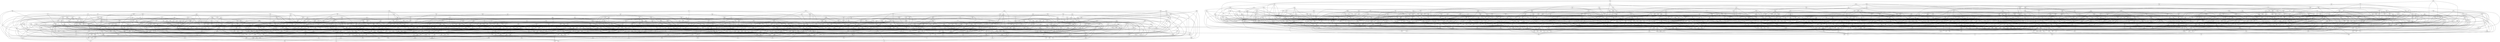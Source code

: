 graph test {
	bdq [label=bdq]
	rfq [label=rfq]
	vnm [label=vnm]
	ptj [label=ptj]
	vvq [label=vvq]
	kqb [label=kqb]
	gdh [label=gdh]
	gsj [label=gsj]
	jfk [label=jfk]
	scc [label=scc]
	fft [label=fft]
	rzx [label=rzx]
	mqn [label=mqn]
	svf [label=svf]
	mgd [label=mgd]
	vzt [label=vzt]
	rnh [label=rnh]
	rdn [label=rdn]
	pjh [label=pjh]
	cgx [label=cgx]
	dtb [label=dtb]
	pbb [label=pbb]
	pvv [label=pvv]
	qnk [label=qnk]
	kxr [label=kxr]
	vcr [label=vcr]
	hrk [label=hrk]
	jpt [label=jpt]
	znb [label=znb]
	tnc [label=tnc]
	rmr [label=rmr]
	drr [label=drr]
	dbp [label=dbp]
	vfl [label=vfl]
	cph [label=cph]
	jhq [label=jhq]
	vhr [label=vhr]
	tqx [label=tqx]
	dzx [label=dzx]
	bkn [label=bkn]
	qcd [label=qcd]
	ddx [label=ddx]
	msb [label=msb]
	psn [label=psn]
	sdm [label=sdm]
	ppx [label=ppx]
	ksm [label=ksm]
	csd [label=csd]
	kqz [label=kqz]
	hfd [label=hfd]
	bsk [label=bsk]
	vnq [label=vnq]
	mlj [label=mlj]
	fzr [label=fzr]
	xzz [label=xzz]
	qmp [label=qmp]
	xgm [label=xgm]
	vhz [label=vhz]
	tjz [label=tjz]
	cbv [label=cbv]
	rbd [label=rbd]
	jqs [label=jqs]
	dzj [label=dzj]
	sqq [label=sqq]
	pvz [label=pvz]
	qbs [label=qbs]
	fxf [label=fxf]
	zgr [label=zgr]
	dkl [label=dkl]
	trr [label=trr]
	knp [label=knp]
	dgr [label=dgr]
	xgp [label=xgp]
	zqz [label=zqz]
	qhz [label=qhz]
	vkl [label=vkl]
	jrn [label=jrn]
	grl [label=grl]
	bmf [label=bmf]
	zhq [label=zhq]
	mgp [label=mgp]
	pdf [label=pdf]
	kkf [label=kkf]
	fnt [label=fnt]
	bmt [label=bmt]
	crh [label=crh]
	qvp [label=qvp]
	zgq [label=zgq]
	bzv [label=bzv]
	thk [label=thk]
	pfp [label=pfp]
	qtf [label=qtf]
	dmb [label=dmb]
	qmb [label=qmb]
	vgc [label=vgc]
	fpf [label=fpf]
	xll [label=xll]
	bxk [label=bxk]
	rmn [label=rmn]
	frr [label=frr]
	lfl [label=lfl]
	xts [label=xts]
	fbj [label=fbj]
	hkf [label=hkf]
	flk [label=flk]
	jll [label=jll]
	fxd [label=fxd]
	dkj [label=dkj]
	nsz [label=nsz]
	cvm [label=cvm]
	njk [label=njk]
	kmz [label=kmz]
	qzq [label=qzq]
	trq [label=trq]
	qmt [label=qmt]
	slv [label=slv]
	bph [label=bph]
	kpg [label=kpg]
	gkl [label=gkl]
	msn [label=msn]
	vbp [label=vbp]
	slq [label=slq]
	ktt [label=ktt]
	zhk [label=zhk]
	ncr [label=ncr]
	glt [label=glt]
	qkf [label=qkf]
	klt [label=klt]
	dfm [label=dfm]
	jdg [label=jdg]
	kff [label=kff]
	brm [label=brm]
	ssl [label=ssl]
	cml [label=cml]
	sdf [label=sdf]
	szq [label=szq]
	tkz [label=tkz]
	jph [label=jph]
	qmv [label=qmv]
	djv [label=djv]
	lfp [label=lfp]
	ttm [label=ttm]
	mhg [label=mhg]
	fhm [label=fhm]
	ggr [label=ggr]
	rvq [label=rvq]
	ptc [label=ptc]
	pph [label=pph]
	kjl [label=kjl]
	kgm [label=kgm]
	gsc [label=gsc]
	sqt [label=sqt]
	kqr [label=kqr]
	hfx [label=hfx]
	jtb [label=jtb]
	gqr [label=gqr]
	ttl [label=ttl]
	vgg [label=vgg]
	hdj [label=hdj]
	fcb [label=fcb]
	qgn [label=qgn]
	vdg [label=vdg]
	sxh [label=sxh]
	drj [label=drj]
	xqf [label=xqf]
	zdl [label=zdl]
	glr [label=glr]
	xjf [label=xjf]
	nbt [label=nbt]
	hpv [label=hpv]
	bfh [label=bfh]
	fbz [label=fbz]
	ccn [label=ccn]
	dhj [label=dhj]
	lpr [label=lpr]
	lqt [label=lqt]
	vpl [label=vpl]
	pdd [label=pdd]
	ldh [label=ldh]
	xzp [label=xzp]
	phn [label=phn]
	zvt [label=zvt]
	lfs [label=lfs]
	vxd [label=vxd]
	kmv [label=kmv]
	gfl [label=gfl]
	tfx [label=tfx]
	ccz [label=ccz]
	hvh [label=hvh]
	hrp [label=hrp]
	gxd [label=gxd]
	lsl [label=lsl]
	qdh [label=qdh]
	zxx [label=zxx]
	fpv [label=fpv]
	nfg [label=nfg]
	zkf [label=zkf]
	tzg [label=tzg]
	kbr [label=kbr]
	ppr [label=ppr]
	kjs [label=kjs]
	jtn [label=jtn]
	fzs [label=fzs]
	slr [label=slr]
	vkx [label=vkx]
	rvf [label=rvf]
	kfz [label=kfz]
	dfd [label=dfd]
	vgk [label=vgk]
	zdm [label=zdm]
	hvl [label=hvl]
	ztp [label=ztp]
	xjq [label=xjq]
	vkc [label=vkc]
	zrv [label=zrv]
	cxl [label=cxl]
	xhp [label=xhp]
	cxf [label=cxf]
	ctq [label=ctq]
	qsj [label=qsj]
	pxv [label=pxv]
	sqd [label=sqd]
	zjf [label=zjf]
	sxj [label=sxj]
	msm [label=msm]
	ghz [label=ghz]
	vzs [label=vzs]
	vxp [label=vxp]
	lgg [label=lgg]
	vhv [label=vhv]
	jqq [label=jqq]
	gxn [label=gxn]
	vdl [label=vdl]
	jkx [label=jkx]
	qgm [label=qgm]
	rgj [label=rgj]
	kpn [label=kpn]
	dgm [label=dgm]
	bgj [label=bgj]
	rrl [label=rrl]
	hmf [label=hmf]
	nvc [label=nvc]
	cvn [label=cvn]
	hlh [label=hlh]
	jfv [label=jfv]
	vqx [label=vqx]
	zvz [label=zvz]
	ztn [label=ztn]
	nlb [label=nlb]
	fqm [label=fqm]
	dcf [label=dcf]
	mtg [label=mtg]
	mjs [label=mjs]
	tff [label=tff]
	kkc [label=kkc]
	vqt [label=vqt]
	hpk [label=hpk]
	lvt [label=lvt]
	csz [label=csz]
	rqc [label=rqc]
	tfb [label=tfb]
	vrz [label=vrz]
	xfb [label=xfb]
	prn [label=prn]
	vqg [label=vqg]
	rrt [label=rrt]
	dxm [label=dxm]
	bjg [label=bjg]
	xkx [label=xkx]
	rhz [label=rhz]
	lmq [label=lmq]
	jss [label=jss]
	xpq [label=xpq]
	bgp [label=bgp]
	jhn [label=jhn]
	mmr [label=mmr]
	jzp [label=jzp]
	tgg [label=tgg]
	rfs [label=rfs]
	kxf [label=kxf]
	fcl [label=fcl]
	hjr [label=hjr]
	mpp [label=mpp]
	klp [label=klp]
	dvj [label=dvj]
	lrj [label=lrj]
	cmh [label=cmh]
	xjs [label=xjs]
	fvl [label=fvl]
	ngf [label=ngf]
	mcv [label=mcv]
	jvf [label=jvf]
	czh [label=czh]
	czq [label=czq]
	xjb [label=xjb]
	sln [label=sln]
	hxb [label=hxb]
	xdc [label=xdc]
	xzq [label=xzq]
	tnt [label=tnt]
	tlf [label=tlf]
	jhp [label=jhp]
	mmp [label=mmp]
	sjv [label=sjv]
	flx [label=flx]
	kfd [label=kfd]
	npn [label=npn]
	csj [label=csj]
	ttn [label=ttn]
	gpl [label=gpl]
	ggc [label=ggc]
	qzh [label=qzh]
	zpn [label=zpn]
	pth [label=pth]
	qgr [label=qgr]
	kfm [label=kfm]
	zmg [label=zmg]
	hnl [label=hnl]
	rxz [label=rxz]
	pnv [label=pnv]
	jtg [label=jtg]
	tmq [label=tmq]
	mqd [label=mqd]
	txc [label=txc]
	pzn [label=pzn]
	vgp [label=vgp]
	bsf [label=bsf]
	kbm [label=kbm]
	xfq [label=xfq]
	vqz [label=vqz]
	dmx [label=dmx]
	gdt [label=gdt]
	ggs [label=ggs]
	smt [label=smt]
	bft [label=bft]
	jzd [label=jzd]
	nms [label=nms]
	rkc [label=rkc]
	fsl [label=fsl]
	jkd [label=jkd]
	hgb [label=hgb]
	qvt [label=qvt]
	ddj [label=ddj]
	xsx [label=xsx]
	fhh [label=fhh]
	xbj [label=xbj]
	fsr [label=fsr]
	kks [label=kks]
	zkd [label=zkd]
	prv [label=prv]
	pbk [label=pbk]
	tcs [label=tcs]
	jdl [label=jdl]
	zcs [label=zcs]
	rql [label=rql]
	qct [label=qct]
	tzf [label=tzf]
	dmh [label=dmh]
	ckr [label=ckr]
	hbl [label=hbl]
	pgg [label=pgg]
	lqv [label=lqv]
	rbj [label=rbj]
	sjg [label=sjg]
	tjt [label=tjt]
	hvb [label=hvb]
	bnh [label=bnh]
	dmf [label=dmf]
	trf [label=trf]
	rkr [label=rkr]
	mbz [label=mbz]
	rnx [label=rnx]
	xxg [label=xxg]
	vqr [label=vqr]
	zzg [label=zzg]
	hgt [label=hgt]
	zrf [label=zrf]
	vxb [label=vxb]
	pnr [label=pnr]
	vsf [label=vsf]
	kdx [label=kdx]
	vdd [label=vdd]
	sfb [label=sfb]
	hvz [label=hvz]
	xln [label=xln]
	ckg [label=ckg]
	mbs [label=mbs]
	bmh [label=bmh]
	zbq [label=zbq]
	nsv [label=nsv]
	sks [label=sks]
	xvx [label=xvx]
	xfd [label=xfd]
	vqs [label=vqs]
	zsz [label=zsz]
	vcq [label=vcq]
	pdg [label=pdg]
	mjl [label=mjl]
	tpd [label=tpd]
	hnp [label=hnp]
	djb [label=djb]
	xnc [label=xnc]
	rnn [label=rnn]
	rjq [label=rjq]
	bxl [label=bxl]
	vpq [label=vpq]
	crz [label=crz]
	vmg [label=vmg]
	zcr [label=zcr]
	zbk [label=zbk]
	mjp [label=mjp]
	kgn [label=kgn]
	mkl [label=mkl]
	trp [label=trp]
	vgr [label=vgr]
	lsp [label=lsp]
	sqp [label=sqp]
	jvx [label=jvx]
	qck [label=qck]
	jrf [label=jrf]
	npl [label=npl]
	qgg [label=qgg]
	xrh [label=xrh]
	msp [label=msp]
	mss [label=mss]
	vls [label=vls]
	gmq [label=gmq]
	rjf [label=rjf]
	krp [label=krp]
	xhf [label=xhf]
	rmt [label=rmt]
	ggn [label=ggn]
	zst [label=zst]
	zlc [label=zlc]
	tvm [label=tvm]
	czs [label=czs]
	mfn [label=mfn]
	hcf [label=hcf]
	kbc [label=kbc]
	zgh [label=zgh]
	jxk [label=jxk]
	khd [label=khd]
	jmj [label=jmj]
	cdr [label=cdr]
	hgh [label=hgh]
	hds [label=hds]
	fjr [label=fjr]
	dvf [label=dvf]
	xxk [label=xxk]
	zdb [label=zdb]
	bsm [label=bsm]
	dhc [label=dhc]
	xmk [label=xmk]
	ddg [label=ddg]
	qps [label=qps]
	crq [label=crq]
	gpx [label=gpx]
	lct [label=lct]
	brr [label=brr]
	fmx [label=fmx]
	gkh [label=gkh]
	vzf [label=vzf]
	dzc [label=dzc]
	bgn [label=bgn]
	mpg [label=mpg]
	rvd [label=rvd]
	bfs [label=bfs]
	spx [label=spx]
	tcb [label=tcb]
	ctl [label=ctl]
	ptv [label=ptv]
	qzj [label=qzj]
	gmx [label=gmx]
	tnq [label=tnq]
	mfs [label=mfs]
	dxk [label=dxk]
	vcm [label=vcm]
	fpd [label=fpd]
	zxf [label=zxf]
	mzf [label=mzf]
	vcn [label=vcn]
	mdq [label=mdq]
	ldl [label=ldl]
	hqb [label=hqb]
	lrh [label=lrh]
	tlb [label=tlb]
	mlk [label=mlk]
	dxr [label=dxr]
	bjn [label=bjn]
	mbk [label=mbk]
	hhn [label=hhn]
	grd [label=grd]
	xvk [label=xvk]
	knr [label=knr]
	gql [label=gql]
	qvc [label=qvc]
	hcp [label=hcp]
	pvm [label=pvm]
	ghb [label=ghb]
	kvc [label=kvc]
	nqz [label=nqz]
	tzd [label=tzd]
	jlp [label=jlp]
	kgk [label=kgk]
	tph [label=tph]
	rck [label=rck]
	hvn [label=hvn]
	hgm [label=hgm]
	dqc [label=dqc]
	xvd [label=xvd]
	fvn [label=fvn]
	rmx [label=rmx]
	lvl [label=lvl]
	rxh [label=rxh]
	tjk [label=tjk]
	nlg [label=nlg]
	mjd [label=mjd]
	fms [label=fms]
	kcq [label=kcq]
	rdz [label=rdz]
	xtd [label=xtd]
	bng [label=bng]
	rdx [label=rdx]
	tmm [label=tmm]
	xsb [label=xsb]
	vht [label=vht]
	mvg [label=mvg]
	bns [label=bns]
	rsd [label=rsd]
	qtr [label=qtr]
	bbg [label=bbg]
	vrh [label=vrh]
	lbr [label=lbr]
	lrc [label=lrc]
	pjd [label=pjd]
	ptt [label=ptt]
	glm [label=glm]
	xmr [label=xmr]
	hqs [label=hqs]
	qqs [label=qqs]
	hvm [label=hvm]
	lxp [label=lxp]
	fzq [label=fzq]
	hbb [label=hbb]
	sct [label=sct]
	slt [label=slt]
	dqs [label=dqs]
	qrx [label=qrx]
	lqk [label=lqk]
	rgz [label=rgz]
	qnb [label=qnb]
	jdp [label=jdp]
	nnk [label=nnk]
	rpc [label=rpc]
	pns [label=pns]
	sjk [label=sjk]
	lcs [label=lcs]
	jsz [label=jsz]
	mxb [label=mxb]
	pvg [label=pvg]
	kdt [label=kdt]
	rbn [label=rbn]
	vkj [label=vkj]
	dpn [label=dpn]
	thc [label=thc]
	hpd [label=hpd]
	qnn [label=qnn]
	fnm [label=fnm]
	lhv [label=lhv]
	nxt [label=nxt]
	rmd [label=rmd]
	jlb [label=jlb]
	pjg [label=pjg]
	klx [label=klx]
	tbd [label=tbd]
	tss [label=tss]
	jbl [label=jbl]
	tgk [label=tgk]
	pcs [label=pcs]
	clj [label=clj]
	fdk [label=fdk]
	zmn [label=zmn]
	zgc [label=zgc]
	sql [label=sql]
	spd [label=spd]
	dtj [label=dtj]
	hjt [label=hjt]
	txv [label=txv]
	dgz [label=dgz]
	brn [label=brn]
	pts [label=pts]
	tcr [label=tcr]
	qfk [label=qfk]
	dll [label=dll]
	dsp [label=dsp]
	sqh [label=sqh]
	jfz [label=jfz]
	tnn [label=tnn]
	czm [label=czm]
	qvs [label=qvs]
	sbs [label=sbs]
	fqn [label=fqn]
	bbm [label=bbm]
	xgj [label=xgj]
	hrs [label=hrs]
	mhr [label=mhr]
	ggk [label=ggk]
	hlt [label=hlt]
	xnv [label=xnv]
	ttf [label=ttf]
	vqq [label=vqq]
	cqh [label=cqh]
	nkh [label=nkh]
	vnr [label=vnr]
	klq [label=klq]
	zrk [label=zrk]
	vjb [label=vjb]
	kdh [label=kdh]
	hxk [label=hxk]
	mzx [label=mzx]
	drt [label=drt]
	tsl [label=tsl]
	nsr [label=nsr]
	pkc [label=pkc]
	kqt [label=kqt]
	rrq [label=rrq]
	dxb [label=dxb]
	rtd [label=rtd]
	rhl [label=rhl]
	jdn [label=jdn]
	thr [label=thr]
	fxz [label=fxz]
	nkx [label=nkx]
	nlk [label=nlk]
	xth [label=xth]
	qhf [label=qhf]
	xdx [label=xdx]
	rdj [label=rdj]
	mzb [label=mzb]
	chj [label=chj]
	cnz [label=cnz]
	bsl [label=bsl]
	vnj [label=vnj]
	rqv [label=rqv]
	sjx [label=sjx]
	xkz [label=xkz]
	pkk [label=pkk]
	xgd [label=xgd]
	tcx [label=tcx]
	xhh [label=xhh]
	zvj [label=zvj]
	rgc [label=rgc]
	lfx [label=lfx]
	hmg [label=hmg]
	snd [label=snd]
	ksx [label=ksx]
	hqx [label=hqx]
	snk [label=snk]
	rgg [label=rgg]
	ttg [label=ttg]
	qdc [label=qdc]
	xhc [label=xhc]
	vmd [label=vmd]
	ctg [label=ctg]
	gvm [label=gvm]
	tdp [label=tdp]
	jtt [label=jtt]
	hgk [label=hgk]
	jfh [label=jfh]
	pqj [label=pqj]
	kjj [label=kjj]
	fjs [label=fjs]
	tfk [label=tfk]
	vfh [label=vfh]
	xlg [label=xlg]
	tsq [label=tsq]
	dkq [label=dkq]
	pzs [label=pzs]
	znh [label=znh]
	txq [label=txq]
	mmt [label=mmt]
	gnj [label=gnj]
	dzq [label=dzq]
	msq [label=msq]
	jls [label=jls]
	kpf [label=kpf]
	rfj [label=rfj]
	dkm [label=dkm]
	sjp [label=sjp]
	lkj [label=lkj]
	pzl [label=pzl]
	zkl [label=zkl]
	gbc [label=gbc]
	rlk [label=rlk]
	bcr [label=bcr]
	chh [label=chh]
	nqp [label=nqp]
	nxb [label=nxb]
	xff [label=xff]
	fzp [label=fzp]
	vvk [label=vvk]
	pkm [label=pkm]
	xdm [label=xdm]
	snt [label=snt]
	vfx [label=vfx]
	jgh [label=jgh]
	kvn [label=kvn]
	qlc [label=qlc]
	cdd [label=cdd]
	smf [label=smf]
	gkt [label=gkt]
	vgt [label=vgt]
	svb [label=svb]
	bpp [label=bpp]
	ndq [label=ndq]
	ptr [label=ptr]
	tqp [label=tqp]
	hbq [label=hbq]
	vzj [label=vzj]
	rjm [label=rjm]
	hmh [label=hmh]
	lnm [label=lnm]
	cpz [label=cpz]
	lbj [label=lbj]
	dpp [label=dpp]
	dbl [label=dbl]
	flc [label=flc]
	ljn [label=ljn]
	xfs [label=xfs]
	lls [label=lls]
	bxb [label=bxb]
	xhs [label=xhs]
	dnk [label=dnk]
	lfb [label=lfb]
	hdp [label=hdp]
	ldn [label=ldn]
	tpn [label=tpn]
	hss [label=hss]
	fxn [label=fxn]
	gsr [label=gsr]
	jvc [label=jvc]
	hlb [label=hlb]
	gfv [label=gfv]
	tgf [label=tgf]
	rss [label=rss]
	qss [label=qss]
	qbj [label=qbj]
	smc [label=smc]
	ncb [label=ncb]
	jjg [label=jjg]
	qxc [label=qxc]
	jts [label=jts]
	zdh [label=zdh]
	jvm [label=jvm]
	tvp [label=tvp]
	svp [label=svp]
	rjh [label=rjh]
	sdr [label=sdr]
	tsc [label=tsc]
	gqk [label=gqk]
	qsz [label=qsz]
	pqh [label=pqh]
	xgc [label=xgc]
	rnj [label=rnj]
	ssx [label=ssx]
	gcq [label=gcq]
	vsz [label=vsz]
	sxq [label=sxq]
	pfl [label=pfl]
	bqp [label=bqp]
	zqn [label=zqn]
	mgx [label=mgx]
	llb [label=llb]
	nns [label=nns]
	mbg [label=mbg]
	vqf [label=vqf]
	rpt [label=rpt]
	mmg [label=mmg]
	bnn [label=bnn]
	fhr [label=fhr]
	qxn [label=qxn]
	srx [label=srx]
	fld [label=fld]
	drc [label=drc]
	grb [label=grb]
	fsm [label=fsm]
	vqm [label=vqm]
	mcc [label=mcc]
	mgb [label=mgb]
	fhp [label=fhp]
	bbc [label=bbc]
	bbb [label=bbb]
	lmx [label=lmx]
	fvv [label=fvv]
	dkc [label=dkc]
	dhg [label=dhg]
	bjs [label=bjs]
	kfj [label=kfj]
	mjj [label=mjj]
	pdh [label=pdh]
	fcv [label=fcv]
	ddk [label=ddk]
	qtn [label=qtn]
	tpf [label=tpf]
	cnk [label=cnk]
	mpl [label=mpl]
	hst [label=hst]
	pmp [label=pmp]
	jnq [label=jnq]
	qnf [label=qnf]
	xfc [label=xfc]
	mfm [label=mfm]
	xqv [label=xqv]
	rcx [label=rcx]
	rlv [label=rlv]
	vfj [label=vfj]
	xfr [label=xfr]
	mds [label=mds]
	gnd [label=gnd]
	rhr [label=rhr]
	snb [label=snb]
	pdq [label=pdq]
	nrp [label=nrp]
	bjc [label=bjc]
	pqb [label=pqb]
	cvk [label=cvk]
	bqd [label=bqd]
	dgq [label=dgq]
	jsh [label=jsh]
	ksd [label=ksd]
	jtq [label=jtq]
	rkl [label=rkl]
	zdf [label=zdf]
	sjh [label=sjh]
	pmv [label=pmv]
	csp [label=csp]
	qcx [label=qcx]
	ffn [label=ffn]
	tld [label=tld]
	qzd [label=qzd]
	ppz [label=ppz]
	tnb [label=tnb]
	mdx [label=mdx]
	mqv [label=mqv]
	dqk [label=dqk]
	tvc [label=tvc]
	ggl [label=ggl]
	mpm [label=mpm]
	crb [label=crb]
	vsg [label=vsg]
	lqj [label=lqj]
	cxz [label=cxz]
	vhg [label=vhg]
	sbq [label=sbq]
	hlm [label=hlm]
	shr [label=shr]
	cth [label=cth]
	hdv [label=hdv]
	prt [label=prt]
	ttp [label=ttp]
	pzj [label=pzj]
	ghc [label=ghc]
	mdj [label=mdj]
	crn [label=crn]
	dzm [label=dzm]
	xvm [label=xvm]
	nql [label=nql]
	dss [label=dss]
	rhs [label=rhs]
	svs [label=svs]
	dsv [label=dsv]
	cfj [label=cfj]
	gnl [label=gnl]
	rjz [label=rjz]
	hpj [label=hpj]
	gnc [label=gnc]
	zvv [label=zvv]
	dzp [label=dzp]
	kgv [label=kgv]
	rfx [label=rfx]
	mvp [label=mvp]
	ljz [label=ljz]
	qlk [label=qlk]
	hpg [label=hpg]
	brs [label=brs]
	lkq [label=lkq]
	zgb [label=zgb]
	tcj [label=tcj]
	jrt [label=jrt]
	zqb [label=zqb]
	hvc [label=hvc]
	vhp [label=vhp]
	hvp [label=hvp]
	glj [label=glj]
	dkt [label=dkt]
	frd [label=frd]
	kds [label=kds]
	mnn [label=mnn]
	tjb [label=tjb]
	vlk [label=vlk]
	ljq [label=ljq]
	nmk [label=nmk]
	fpk [label=fpk]
	rbq [label=rbq]
	rrn [label=rrn]
	jrx [label=jrx]
	lft [label=lft]
	tvt [label=tvt]
	xgr [label=xgr]
	jmd [label=jmd]
	bbt [label=bbt]
	tlt [label=tlt]
	zcg [label=zcg]
	nvd [label=nvd]
	qrt [label=qrt]
	xbn [label=xbn]
	dmj [label=dmj]
	ldj [label=ldj]
	gck [label=gck]
	bnf [label=bnf]
	sbv [label=sbv]
	rvz [label=rvz]
	jsk [label=jsk]
	bpt [label=bpt]
	qxv [label=qxv]
	xgk [label=xgk]
	pqr [label=pqr]
	qzm [label=qzm]
	dxh [label=dxh]
	gfp [label=gfp]
	gct [label=gct]
	jfm [label=jfm]
	tbc [label=tbc]
	qpj [label=qpj]
	vrk [label=vrk]
	szb [label=szb]
	lmg [label=lmg]
	mhp [label=mhp]
	mdc [label=mdc]
	rfc [label=rfc]
	tkk [label=tkk]
	fzk [label=fzk]
	crj [label=crj]
	csv [label=csv]
	qzr [label=qzr]
	dln [label=dln]
	fbl [label=fbl]
	mkm [label=mkm]
	znz [label=znz]
	qjb [label=qjb]
	rsz [label=rsz]
	lcg [label=lcg]
	gvt [label=gvt]
	kqc [label=kqc]
	zvs [label=zvs]
	xvq [label=xvq]
	lmc [label=lmc]
	mrk [label=mrk]
	ljk [label=ljk]
	jbn [label=jbn]
	hbz [label=hbz]
	nmn [label=nmn]
	xns [label=xns]
	nmz [label=nmz]
	kzn [label=kzn]
	pzr [label=pzr]
	skp [label=skp]
	jpq [label=jpq]
	jqj [label=jqj]
	dhq [label=dhq]
	lkk [label=lkk]
	tdj [label=tdj]
	ztj [label=ztj]
	nkl [label=nkl]
	qcc [label=qcc]
	tlm [label=tlm]
	zjj [label=zjj]
	djs [label=djs]
	xxt [label=xxt]
	tpp [label=tpp]
	kxq [label=kxq]
	qcs [label=qcs]
	prx [label=prx]
	xqt [label=xqt]
	bsq [label=bsq]
	xqg [label=xqg]
	xxn [label=xxn]
	nph [label=nph]
	jxz [label=jxz]
	xsj [label=xsj]
	cxg [label=cxg]
	xmg [label=xmg]
	hnc [label=hnc]
	bck [label=bck]
	jlv [label=jlv]
	phc [label=phc]
	gnm [label=gnm]
	rpk [label=rpk]
	xhz [label=xhz]
	mqg [label=mqg]
	khv [label=khv]
	xcj [label=xcj]
	qlt [label=qlt]
	pqc [label=pqc]
	rjp [label=rjp]
	hkk [label=hkk]
	stm [label=stm]
	qkt [label=qkt]
	tzm [label=tzm]
	rvv [label=rvv]
	qst [label=qst]
	slm [label=slm]
	dfp [label=dfp]
	jcj [label=jcj]
	qrv [label=qrv]
	gpk [label=gpk]
	ddl [label=ddl]
	frm [label=frm]
	tgh [label=tgh]
	vxg [label=vxg]
	ndg [label=ndg]
	jjm [label=jjm]
	gzx [label=gzx]
	slk [label=slk]
	xxl [label=xxl]
	dhl [label=dhl]
	ccc [label=ccc]
	tlg [label=tlg]
	ncv [label=ncv]
	cmp [label=cmp]
	lmd [label=lmd]
	dxt [label=dxt]
	crm [label=crm]
	ttz [label=ttz]
	knd [label=knd]
	rlb [label=rlb]
	rbv [label=rbv]
	fdb [label=fdb]
	ssc [label=ssc]
	gfq [label=gfq]
	lpq [label=lpq]
	kjp [label=kjp]
	ksr [label=ksr]
	jcn [label=jcn]
	nbv [label=nbv]
	vff [label=vff]
	hmd [label=hmd]
	fnv [label=fnv]
	rdk [label=rdk]
	jdm [label=jdm]
	xgv [label=xgv]
	cbp [label=cbp]
	jhs [label=jhs]
	nqr [label=nqr]
	djt [label=djt]
	dlq [label=dlq]
	dnt [label=dnt]
	pzp [label=pzp]
	pmh [label=pmh]
	pjf [label=pjf]
	mvq [label=mvq]
	rcn [label=rcn]
	jzr [label=jzr]
	fkv [label=fkv]
	sdt [label=sdt]
	mfk [label=mfk]
	gbn [label=gbn]
	ckz [label=ckz]
	jxd [label=jxd]
	gvv [label=gvv]
	sbg [label=sbg]
	mcg [label=mcg]
	lkb [label=lkb]
	zfh [label=zfh]
	rtc [label=rtc]
	tgm [label=tgm]
	hff [label=hff]
	ttc [label=ttc]
	gxt [label=gxt]
	qmd [label=qmd]
	bct [label=bct]
	pmt [label=pmt]
	qrd [label=qrd]
	pgt [label=pgt]
	ggp [label=ggp]
	htg [label=htg]
	hcv [label=hcv]
	jhz [label=jhz]
	dhp [label=dhp]
	cmv [label=cmv]
	hcg [label=hcg]
	bgz [label=bgz]
	bnb [label=bnb]
	sgs [label=sgs]
	drz [label=drz]
	kcz [label=kcz]
	mkg [label=mkg]
	gzr [label=gzr]
	zkc [label=zkc]
	ghs [label=ghs]
	qtz [label=qtz]
	dqv [label=dqv]
	shv [label=shv]
	xlm [label=xlm]
	jgc [label=jgc]
	chl [label=chl]
	pjn [label=pjn]
	cjg [label=cjg]
	flz [label=flz]
	qzp [label=qzp]
	nfr [label=nfr]
	jjn [label=jjn]
	qmj [label=qmj]
	djr [label=djr]
	kxl [label=kxl]
	kfr [label=kfr]
	kdr [label=kdr]
	jxf [label=jxf]
	klc [label=klc]
	vrl [label=vrl]
	pxs [label=pxs]
	zbj [label=zbj]
	vdv [label=vdv]
	llf [label=llf]
	gnz [label=gnz]
	fdj [label=fdj]
	hhq [label=hhq]
	hpn [label=hpn]
	cdv [label=cdv]
	pfc [label=pfc]
	hgd [label=hgd]
	fmg [label=fmg]
	crl [label=crl]
	hjg [label=hjg]
	fgv [label=fgv]
	dqp [label=dqp]
	dcg [label=dcg]
	vqb [label=vqb]
	gzn [label=gzn]
	fgd [label=fgd]
	tmk [label=tmk]
	smb [label=smb]
	nzf [label=nzf]
	dmv [label=dmv]
	tzc [label=tzc]
	rzh [label=rzh]
	fbm [label=fbm]
	xcp [label=xcp]
	tsn [label=tsn]
	znm [label=znm]
	dzr [label=dzr]
	vtr [label=vtr]
	mpv [label=mpv]
	zkt [label=zkt]
	zcl [label=zcl]
	xrd [label=xrd]
	fkn [label=fkn]
	vjq [label=vjq]
	sqg [label=sqg]
	zvh [label=zvh]
	svz [label=svz]
	thq [label=thq]
	mnq [label=mnq]
	jkj [label=jkj]
	srh [label=srh]
	dtl [label=dtl]
	pqk [label=pqk]
	fcf [label=fcf]
	bqg [label=bqg]
	zcx [label=zcx]
	qrp [label=qrp]
	mmf [label=mmf]
	vvz [label=vvz]
	llz [label=llz]
	bcn [label=bcn]
	smn [label=smn]
	xqb [label=xqb]
	npr [label=npr]
	pqz [label=pqz]
	mxp [label=mxp]
	dxv [label=dxv]
	jbm [label=jbm]
	kbj [label=kbj]
	sgb [label=sgb]
	spj [label=spj]
	xrv [label=xrv]
	btd [label=btd]
	ddb [label=ddb]
	xgg [label=xgg]
	srt [label=srt]
	pnf [label=pnf]
	nxk [label=nxk]
	dvx [label=dvx]
	str [label=str]
	brj [label=brj]
	jmz [label=jmz]
	nfv [label=nfv]
	lgz [label=lgz]
	dsx [label=dsx]
	jtx [label=jtx]
	gpq [label=gpq]
	plc [label=plc]
	ngm [label=ngm]
	vng [label=vng]
	nln [label=nln]
	dsd [label=dsd]
	cqj [label=cqj]
	zzp [label=zzp]
	kvm [label=kvm]
	qxb [label=qxb]
	prz [label=prz]
	dfq [label=dfq]
	zgj [label=zgj]
	bdq -- hfr
	bdq -- lnm
	rfq -- jph
	rfq -- lqj
	rfq -- zrv
	vnm -- zkl
	vnm -- bvx
	vnm -- vcx
	vnm -- vqt
	vnm -- lzp
	ptj -- pqq
	vvq -- tkd
	vvq -- xxt
	kqb -- xmj
	gdh -- lzf
	gdh -- qmj
	gdh -- vgn
	gdh -- frn
	gsj -- ttz
	gsj -- pns
	jfk -- pfp
	jfk -- xbf
	jfk -- dqp
	scc -- xzd
	scc -- kzb
	scc -- czs
	fft -- ggl
	fft -- jzl
	fft -- fvv
	rzx -- jqt
	mqn -- jtb
	mqn -- xbl
	svf -- xpq
	svf -- zvv
	svf -- fpj
	svf -- fkv
	mgd -- kxn
	vzt -- dmx
	vzt -- mpp
	vzt -- fxf
	vzt -- bss
	vzt -- flr
	rnh -- sjv
	rnh -- hlm
	rnh -- vsf
	rnh -- gnj
	rnh -- mbz
	rdn -- crr
	rdn -- dzr
	rdn -- ljz
	pjh -- lhj
	pjh -- jlj
	cgx -- vqb
	cgx -- gdm
	cgx -- vzs
	cgx -- jdg
	dtb -- lkk
	dtb -- hqf
	dtb -- zqn
	pbb -- dtp
	pbb -- cdp
	pbb -- lfp
	pvv -- jzd
	pvv -- tjz
	qnk -- hzp
	kxr -- kqz
	kxr -- gpx
	vcr -- hld
	vcr -- cns
	vcr -- mhx
	vcr -- vtd
	hrk -- rjf
	hrk -- pmv
	hrk -- fcb
	jpt -- nfg
	znb -- gsc
	znb -- fcv
	tnc -- snk
	tnc -- rck
	tnc -- smc
	tnc -- lbj
	tnc -- xlg
	rmr -- jhq
	rmr -- tph
	rmr -- pbk
	rmr -- dbp
	rmr -- kmz
	drr -- fgm
	drr -- sqq
	dbp -- mzp
	vfl -- dtp
	vfl -- mpz
	vfl -- lnv
	vfl -- vpl
	vfl -- dnk
	cph -- dmv
	jhq -- rsl
	jhq -- xhm
	jhq -- dnh
	vhr -- djz
	tqx -- pjh
	tqx -- qtz
	tqx -- mzp
	dzx -- fzl
	bkn -- llf
	bkn -- vpl
	bkn -- tkd
	qcd -- zpt
	ddx -- rjq
	ddx -- rct
	msb -- pxx
	msb -- fvv
	psn -- spd
	psn -- vcn
	psn -- bjn
	psn -- zzh
	psn -- dlg
	sdm -- gdh
	sdm -- xhs
	sdm -- mqg
	sdm -- hbq
	sdm -- pjn
	sdm -- lhv
	ppx -- bqg
	ppx -- hkk
	ppx -- glj
	ppx -- qzh
	ksm -- hjc
	csd -- rsl
	csd -- tnn
	csd -- tlb
	kqz -- ssq
	hfd -- xhc
	hfd -- vjj
	hfd -- xpb
	hfd -- trh
	bsk -- vqf
	bsk -- klq
	bsk -- rlk
	bsk -- rzn
	bsk -- rnn
	vnq -- mzc
	vnq -- nrz
	mlj -- qkp
	fzr -- fzl
	fzr -- qgh
	fzr -- grd
	fzr -- dbn
	xzz -- vtr
	qmp -- slt
	qmp -- pvm
	qmp -- zsz
	xgm -- ppz
	vhz -- ndf
	tjz -- vph
	cbv -- vng
	cbv -- vrl
	cbv -- ncg
	cbv -- kdt
	rbd -- xhd
	rbd -- fqn
	rbd -- xkz
	rbd -- tfk
	jqs -- kxg
	dzj -- zgj
	sqq -- kxn
	sqq -- xgd
	sqq -- qqr
	pvz -- vph
	pvz -- ssx
	qbs -- xqt
	qbs -- xmg
	qbs -- jdp
	fxf -- hxh
	fxf -- lzq
	zgr -- tpd
	zgr -- qvc
	zgr -- glj
	zgr -- ckn
	dkl -- jhz
	dkl -- bss
	dkl -- qsz
	trr -- sjh
	trr -- qgg
	trr -- djt
	trr -- xgm
	knp -- tlm
	knp -- lxh
	dgr -- mgp
	xgp -- dbl
	xgp -- szm
	xgp -- jvc
	zqz -- dxr
	zqz -- pts
	zqz -- chl
	qhz -- hgt
	qhz -- kgv
	qhz -- xhd
	qhz -- rjm
	vkl -- qgm
	vkl -- rzm
	vkl -- slb
	vkl -- rxh
	jrn -- vzq
	grl -- grb
	grl -- qrx
	grl -- hbq
	grl -- fkt
	bmf -- znz
	bmf -- mqv
	zhq -- xrh
	zhq -- clp
	mgp -- fsz
	pdf -- kxl
	pdf -- plc
	kkf -- tmk
	kkf -- hrp
	kkf -- hqf
	kkf -- xbk
	kkf -- dkq
	fnt -- gvf
	bmt -- vgp
	bmt -- hqx
	bmt -- vqq
	crh -- sbm
	crh -- tkd
	qvp -- lvt
	qvp -- fdv
	qvp -- mkb
	zgq -- hxh
	zgq -- qst
	zgq -- dss
	bzv -- dcg
	bzv -- jdp
	bzv -- qps
	bzv -- kxl
	thk -- hpk
	pfp -- xdc
	qtf -- znk
	qtf -- nsv
	qtf -- gfh
	dmb -- pdc
	dmb -- dqs
	dmb -- pqb
	dmb -- czn
	qmb -- tmq
	vgc -- zmg
	vgc -- znh
	vgc -- dbn
	vgc -- zrk
	fpf -- gkh
	fpf -- zfz
	fpf -- qcx
	xll -- mlj
	xll -- jzr
	xll -- djr
	bxk -- vfs
	bxk -- djt
	rmn -- qlv
	frr -- jvm
	frr -- xzp
	frr -- crl
	frr -- kxf
	lfl -- mvq
	lfl -- xsc
	lfl -- nln
	xts -- thh
	fbj -- ctq
	hkf -- sqg
	flk -- xzs
	flk -- jhf
	jll -- gnz
	jll -- dfd
	fxd -- nrz
	dkj -- lpr
	nsz -- sqp
	nsz -- zjf
	nsz -- jtb
	nsz -- tnb
	cvm -- jtt
	cvm -- bsp
	njk -- jbd
	njk -- lxh
	njk -- mjm
	kmz -- gfl
	qzq -- qzj
	qzq -- vhr
	trq -- jvc
	qmt -- jfj
	qmt -- vqr
	qmt -- bjl
	slv -- xzd
	bph -- cfj
	bph -- tmq
	kpg -- vsx
	kpg -- jdp
	kpg -- jpt
	gkl -- cnn
	gkl -- lfv
	msn -- znd
	msn -- csv
	msn -- hmg
	vbp -- jhn
	vbp -- bcq
	vbp -- hmd
	slq -- xfl
	slq -- sqg
	slq -- sgb
	ktt -- jjg
	zhk -- ggn
	zhk -- lvs
	ncr -- knd
	ncr -- nkl
	ncr -- hfr
	ncr -- tzg
	glt -- gsj
	glt -- jlp
	glt -- bcn
	glt -- ltd
	glt -- hfd
	glt -- rjq
	glt -- snt
	qkf -- qlv
	qkf -- tkg
	qkf -- hlx
	qkf -- qqn
	klt -- crr
	klt -- tbd
	klt -- ssq
	dfm -- smb
	dfm -- bjb
	jdg -- ndf
	jdg -- txm
	jdg -- vfx
	kff -- mpp
	kff -- hbz
	kff -- sjh
	kff -- kkg
	brm -- ssl
	brm -- kxg
	brm -- crr
	ssl -- zpt
	cml -- ggf
	cml -- pts
	cml -- lvm
	sdf -- gfp
	sdf -- xlg
	sdf -- jdf
	szq -- vfs
	szq -- vsx
	tkz -- kpg
	tkz -- cfj
	tkz -- rtz
	tkz -- jmj
	jph -- jcj
	qmv -- szq
	qmv -- zvv
	djv -- rgg
	djv -- zlc
	lfp -- srq
	lfp -- rfs
	ttm -- vgn
	ttm -- lhh
	mhg -- bps
	mhg -- jdf
	mhg -- ggl
	mhg -- bcn
	fhm -- hlh
	fhm -- nfv
	fhm -- jzr
	fhm -- hrp
	fhm -- jxh
	ggr -- lgz
	ggr -- qlc
	ggr -- nvd
	ggr -- tkg
	ggr -- dnh
	rvq -- nlb
	rvq -- crq
	ptc -- fms
	ptc -- kqr
	pph -- rgc
	pph -- vls
	pph -- zmg
	pph -- zqz
	kjl -- bcq
	kgm -- pzf
	gsc -- hqc
	sqt -- vqq
	sqt -- qck
	sqt -- klt
	sqt -- znk
	sqt -- slr
	sqt -- fdv
	kqr -- jmz
	hfx -- mqv
	hfx -- jrn
	jtb -- tcs
	gqr -- ljq
	gqr -- zvs
	gqr -- xzq
	gqr -- kmv
	ttl -- qbj
	ttl -- glm
	ttl -- dzc
	ttl -- djv
	vgg -- qtf
	vgg -- pph
	hdj -- kpf
	hdj -- gkt
	hdj -- pgf
	hdj -- lzq
	fcb -- pxx
	fcb -- lcs
	qgn -- tcs
	vdg -- zrt
	sxh -- fbc
	sxh -- xdm
	sxh -- gdd
	drj -- txm
	drj -- fnm
	drj -- gdm
	xqf -- vpl
	xqf -- brj
	xqf -- tmk
	xqf -- drz
	zdl -- mmj
	glr -- ggf
	xjf -- tnt
	xjf -- cnz
	xjf -- ltd
	nbt -- ffh
	nbt -- jcm
	hpv -- cps
	bfh -- fls
	bfh -- lqj
	fbz -- xzs
	ccn -- gql
	ccn -- dkq
	ccn -- jhf
	dhj -- dnv
	dhj -- cbp
	lpr -- hlx
	lqt -- fjr
	lqt -- phn
	lqt -- thk
	vpl -- kqr
	pdd -- qlc
	pdd -- zpn
	pdd -- kcq
	pdd -- zkd
	ldh -- rdq
	ldh -- fhc
	xzp -- pdc
	xzp -- pqq
	phn -- mpz
	phn -- jhf
	zvt -- mtk
	zvt -- txm
	zvt -- tjt
	lfs -- kkg
	vxd -- jkd
	vxd -- mqn
	vxd -- lzf
	kmv -- hlm
	kmv -- cnn
	kmv -- jnz
	kmv -- xxt
	gfl -- xbl
	gfl -- hmg
	gfl -- jgl
	tfx -- qzr
	tfx -- lgm
	tfx -- cph
	tfx -- vgr
	ccz -- mcg
	ccz -- bbg
	hvh -- qps
	hrp -- bsl
	hrp -- jcj
	gxd -- cvf
	gxd -- skx
	lsl -- brr
	qdh -- vkn
	qdh -- cfg
	zxx -- bbd
	zxx -- gvv
	zxx -- hpv
	zxx -- lzp
	zxx -- xsc
	fpv -- fdd
	fpv -- sbh
	fpv -- nvr
	nfg -- tcf
	zkf -- bct
	tzg -- bjb
	tzg -- dnh
	tzg -- dkj
	kbr -- tsc
	kbr -- nkx
	kbr -- zst
	kbr -- znd
	kbr -- xhm
	ppr -- nrp
	ppr -- hqb
	ppr -- smf
	ppr -- bbg
	kjs -- rjm
	kjs -- vfx
	kjs -- jlm
	jtn -- xgc
	fzs -- npc
	fzs -- hcp
	fzs -- szc
	slr -- bfg
	slr -- xsj
	slr -- dlg
	slr -- gdd
	vkx -- qmd
	vkx -- zdh
	vkx -- xgm
	vkx -- xgv
	vkx -- qnd
	rvf -- hbl
	rvf -- cps
	rvf -- jhs
	rvf -- dtg
	kfz -- svf
	kfz -- rzx
	kfz -- jrn
	kfz -- tnb
	dfd -- cfc
	vgk -- pqp
	zdm -- jgl
	zdm -- tcr
	hvl -- zxt
	ztp -- zgj
	ztp -- ltp
	ztp -- hgm
	xjq -- plc
	xjq -- pvz
	xjq -- hbb
	xjq -- sbg
	xjq -- gkt
	vkc -- qmb
	vkc -- mgp
	vkc -- fpj
	zrv -- sbm
	cxl -- mpm
	cxl -- tcs
	xhp -- vgr
	xhp -- qlv
	xhp -- lxp
	xhp -- hld
	cxf -- jhn
	cxf -- flr
	cxf -- jqj
	ctq -- qqr
	ctq -- fhh
	qsj -- stm
	qsj -- mzc
	qsj -- kks
	qsj -- qgn
	pxv -- zfz
	pxv -- mrv
	sqd -- vsx
	sqd -- hlx
	sqd -- hnc
	sqd -- pdh
	zjf -- mtc
	sxj -- mmg
	sxj -- mjj
	sxj -- ksd
	sxj -- hfx
	sxj -- kdt
	msm -- cps
	msm -- gpq
	msm -- lmd
	msm -- mjp
	ghz -- ksr
	ghz -- dkc
	ghz -- zdf
	ghz -- bqg
	ghz -- fxf
	vzs -- vqb
	vzs -- kxf
	vxp -- hjc
	vxp -- ksn
	lgg -- llp
	lgg -- crl
	vhv -- vqq
	vhv -- gsc
	vhv -- qrd
	jqq -- kjp
	jqq -- jcm
	jqq -- nxk
	jqq -- rrn
	gxn -- cdp
	gxn -- brr
	vdl -- ktl
	vdl -- bmd
	vdl -- djb
	jkx -- hvb
	jkx -- xjb
	jkx -- bqm
	jkx -- fbp
	jkx -- dmf
	qgm -- hnp
	rgj -- ktl
	rgj -- dhj
	rgj -- ncv
	kpn -- jrb
	kpn -- cfc
	dgm -- vvh
	dgm -- mxp
	dgm -- drt
	bgj -- glr
	bgj -- crh
	bgj -- zvt
	bgj -- vqg
	rrl -- jbm
	rrl -- zzp
	rrl -- rss
	rrl -- ngf
	hmf -- pnv
	hmf -- bjl
	hmf -- trf
	hmf -- qgc
	nvc -- bmd
	cvn -- gmx
	cvn -- mtk
	hlh -- dtp
	jfv -- dqv
	jfv -- jhm
	jfv -- ckn
	jfv -- gqk
	jfv -- sks
	jfv -- llz
	vqx -- rjp
	vqx -- pzf
	vqx -- pns
	vqx -- ccn
	zvz -- lcg
	zvz -- cng
	zvz -- csj
	zvz -- czm
	ztn -- jbd
	ztn -- xsb
	ztn -- vxp
	nlb -- rhr
	nlb -- pjg
	fqm -- ggn
	fqm -- kgg
	fqm -- lnr
	dcf -- ksn
	mtg -- rjj
	mtg -- mbk
	mtg -- tff
	mtg -- gkl
	mjs -- ksx
	mjs -- nmn
	mjs -- dhc
	tff -- jjr
	kkc -- rbn
	kkc -- kfj
	vqt -- rxz
	vqt -- vdg
	vqt -- gvf
	hpk -- qkp
	lvt -- nqp
	csz -- drt
	csz -- fxn
	csz -- rsl
	rqc -- bxl
	rqc -- xvx
	rqc -- jrt
	rqc -- xjf
	tfb -- jnz
	tfb -- czn
	tfb -- gfg
	vrz -- mdx
	vrz -- fdd
	vrz -- ksz
	vrz -- hmg
	xfb -- pqp
	prn -- knp
	prn -- hqc
	prn -- vqp
	vqg -- qcd
	vqg -- ttg
	vqg -- ddg
	vqg -- jdl
	rrt -- lhh
	rrt -- qhh
	rrt -- ztj
	rrt -- kjl
	rrt -- qsz
	dxm -- flk
	dxm -- szb
	dxm -- cnn
	dxm -- pzl
	bjg -- hrk
	bjg -- ggn
	bjg -- bps
	bjg -- slv
	xkx -- gzx
	xkx -- zzg
	rhz -- fzr
	rhz -- gks
	rhz -- mfn
	rhz -- dtd
	rhz -- jlm
	lmq -- cfc
	lmq -- cvk
	lmq -- bbb
	jss -- dnk
	jss -- gks
	jss -- kfj
	xpq -- plf
	xpq -- vbp
	bgp -- bmd
	bgp -- cbp
	jhn -- czg
	mmr -- hjg
	mmr -- crn
	jzp -- lfs
	jzp -- qdh
	jzp -- vph
	tgg -- jmz
	tgg -- jdf
	rfs -- gsc
	kxf -- xth
	kxf -- llp
	fcl -- jmz
	fcl -- jhf
	fcl -- jdm
	hjr -- czn
	hjr -- gvm
	hjr -- hln
	hjr -- sxq
	hjr -- qnf
	hjr -- svp
	mpp -- qfh
	mpp -- bss
	klp -- dzp
	klp -- fvd
	klp -- jpt
	klp -- zrt
	dvj -- vgk
	dvj -- ksx
	dvj -- gdt
	lrj -- ptc
	lrj -- tcj
	lrj -- nmk
	lrj -- thc
	cmh -- qhf
	cmh -- mpg
	cmh -- tcr
	xjs -- cjd
	xjs -- sdt
	xjs -- chh
	xjs -- mpp
	fvl -- gct
	fvl -- nmk
	ngf -- gfh
	mcv -- zcx
	mcv -- qdh
	mcv -- smb
	jvf -- cvf
	jvf -- hbb
	czh -- bnn
	czh -- kjs
	czh -- thq
	czh -- trh
	czh -- vqq
	czq -- fls
	czq -- qkp
	czq -- zrv
	czq -- hmh
	czq -- hkm
	xjb -- tcf
	sln -- znk
	sln -- kgg
	hxb -- xsx
	hxb -- mjr
	hxb -- tlb
	xdc -- pjh
	xzq -- qmp
	xzq -- dtd
	tnt -- zmg
	tnt -- pzp
	tnt -- cnz
	tlf -- vpp
	tlf -- jlj
	tlf -- bcq
	tlf -- jsh
	jhp -- pmp
	jhp -- nvt
	jhp -- hzp
	mmp -- fft
	mmp -- pxv
	mmp -- jlb
	sjv -- xts
	sjv -- fhf
	flx -- lfx
	flx -- dsd
	flx -- kzn
	flx -- rdq
	kfd -- mjj
	kfd -- jjn
	kfd -- rmd
	kfd -- xkx
	kfd -- fdb
	npn -- vdl
	npn -- bjl
	npn -- fms
	csj -- mnl
	ttn -- zgj
	gpl -- gqk
	gpl -- mxt
	gpl -- tcs
	ggc -- rxm
	ggc -- qkp
	ggc -- xnc
	ggc -- ptt
	qzh -- mzc
	qzh -- vcr
	qzh -- vdd
	qzh -- rbj
	zpn -- rsl
	zpn -- dxb
	zpn -- rhl
	pth -- vqm
	pth -- lmd
	pth -- kds
	pth -- jkd
	qgr -- dhl
	qgr -- qjb
	kfm -- bfx
	kfm -- kjl
	kfm -- hgh
	kfm -- mqn
	zmg -- xzz
	hnl -- dbn
	hnl -- sxh
	rxz -- zst
	rxz -- dcg
	pnv -- njk
	pnv -- nmn
	pnv -- qzq
	pnv -- rdn
	jtg -- hst
	jtg -- lxh
	tmq -- vvh
	mqd -- dlr
	mqd -- rrt
	mqd -- vgn
	mqd -- pgt
	mqd -- xfl
	txc -- xzs
	pzn -- pts
	vgp -- xhd
	bsf -- rsd
	bsf -- smn
	bsf -- kkc
	bsf -- gvm
	kbm -- hnc
	kbm -- hpg
	kbm -- rzc
	xfq -- rtz
	vqz -- lpr
	vqz -- mvf
	vqz -- rmn
	dmx -- czg
	dmx -- lzp
	gdt -- djz
	ggs -- jvf
	ggs -- jzp
	ggs -- nqz
	smt -- cmp
	smt -- lgz
	smt -- qfh
	bft -- jlb
	bft -- bfg
	jzd -- qss
	nms -- pvm
	nms -- xmk
	nms -- fms
	rkc -- qxb
	rkc -- tvt
	rkc -- bnb
	rkc -- rpc
	fsl -- xxt
	fsl -- xvk
	jkd -- hvl
	hgb -- xbl
	hgb -- kmz
	hgb -- pmh
	qvt -- hbb
	qvt -- dnh
	qvt -- pqh
	ddj -- hmh
	ddj -- qgh
	ddj -- bqd
	xsx -- gfv
	xsx -- ztj
	xsx -- hcp
	fhh -- vfs
	xbj -- rdj
	xbj -- dtb
	xbj -- lqk
	xbj -- bct
	fsr -- xcj
	fsr -- nvc
	fsr -- jxf
	fsr -- lxh
	kks -- hjg
	kks -- sgb
	kks -- xmg
	kks -- fvd
	zkd -- fkv
	prv -- jlv
	prv -- fcb
	prv -- qnf
	pbk -- hhq
	pbk -- bvx
	pbk -- vsz
	tcs -- mhx
	tcs -- ckn
	jdl -- vjb
	jdl -- xfs
	jdl -- zkf
	jdl -- dzj
	zcs -- flr
	zcs -- vsv
	zcs -- vkq
	zcs -- szc
	rql -- rgc
	rql -- xfd
	rql -- rjf
	rql -- slv
	qct -- xfl
	tzf -- hld
	tzf -- bfx
	tzf -- dlr
	dmh -- pnc
	dmh -- lfx
	ckr -- cng
	ckr -- lsl
	ckr -- gxn
	ckr -- brj
	hbl -- jgl
	pgg -- rjj
	pgg -- vls
	pgg -- glm
	pgg -- zbj
	lqv -- czg
	lqv -- tvm
	lqv -- kqb
	lqv -- zkl
	lqv -- mbs
	rbj -- khz
	rbj -- xdx
	rbj -- jqp
	sjg -- xts
	sjg -- vqp
	sjg -- nsm
	tjt -- jxh
	tjt -- clp
	tjt -- vqr
	hvb -- bvx
	hvb -- lpr
	hvb -- vdg
	bnh -- jzd
	bnh -- zdl
	bnh -- bnb
	dmf -- smb
	dmf -- zvj
	dmf -- kxn
	trf -- bbh
	trf -- xth
	trf -- rgj
	rkr -- lhj
	rkr -- jdp
	rkr -- mpm
	rkr -- gqk
	mbz -- hqc
	mbz -- jdm
	rnx -- qzr
	rnx -- cfs
	xxg -- dsd
	xxg -- qps
	xxg -- nlg
	xxg -- mcv
	vqr -- jdm
	vqr -- ttz
	zzg -- pdh
	zzg -- gcq
	hgt -- jqs
	hgt -- pdc
	zrf -- jqj
	zrf -- xvl
	zrf -- lsp
	zrf -- llz
	vxb -- lcg
	vxb -- ssl
	pnr -- jcn
	pnr -- xqg
	pnr -- mdj
	pnr -- mfn
	vsf -- hjc
	vsf -- xzd
	vsf -- dcf
	vsf -- fdv
	kdx -- pqb
	kdx -- dzj
	kdx -- tmf
	kdx -- bfg
	kdx -- mrv
	vdd -- vkn
	vdd -- plc
	sfb -- fhf
	hvz -- bfh
	hvz -- hgq
	hvz -- zbk
	xln -- dpp
	xln -- cnz
	xln -- mgx
	xln -- dqc
	ckg -- vfj
	ckg -- hdf
	ckg -- glj
	ckg -- hgb
	mbs -- dll
	mbs -- pxp
	bmh -- pdf
	bmh -- jpv
	bmh -- fxn
	bmh -- jbl
	zbq -- rsd
	zbq -- kgn
	zbq -- hjt
	nsv -- lgg
	nsv -- ttn
	nsv -- kgm
	nsv -- pzn
	sks -- hhq
	sks -- vtj
	xvx -- pdc
	xvx -- svz
	xvx -- ddk
	xfd -- tmf
	vqs -- cxf
	vqs -- bdk
	vqs -- nfg
	zsz -- fpk
	zsz -- xhh
	zsz -- vsk
	vcq -- ncv
	vcq -- fjr
	pdg -- mcf
	pdg -- mlk
	pdg -- zpt
	pdg -- lvs
	mjl -- pjn
	mjl -- zcx
	mjl -- szm
	tpd -- kdg
	tpd -- rtz
	hnp -- hjc
	djb -- ksm
	djb -- csj
	xnc -- dbn
	rnn -- fdd
	rnn -- rzn
	rjq -- hlh
	rjq -- drg
	bxl -- jbd
	vpq -- czn
	vpq -- gbc
	crz -- pkg
	crz -- cth
	vmg -- pzf
	zcr -- rmn
	zcr -- zgh
	zcr -- hcv
	zcr -- mmr
	zbk -- mdc
	zbk -- gxn
	zbk -- gnj
	mjp -- cph
	mjp -- fsz
	kgn -- knp
	kgn -- jlb
	kgn -- nrs
	mkl -- mpl
	mkl -- fsl
	mkl -- rct
	trp -- srt
	trp -- cfs
	trp -- tbb
	trp -- dgm
	vgr -- jsp
	vgr -- mzp
	lsp -- rzx
	lsp -- mhx
	lsp -- xvm
	lsp -- jvc
	sqp -- tgm
	sqp -- qqr
	jvx -- mmr
	jvx -- hcv
	jvx -- tsq
	jvx -- lrc
	qck -- dcf
	qck -- mss
	qck -- lvs
	jrf -- xps
	jrf -- rpc
	npl -- ltp
	npl -- lkx
	npl -- pbb
	npl -- jmr
	qgg -- znz
	qgg -- sgb
	qgg -- cns
	xrh -- lcs
	msp -- dbn
	msp -- xzd
	msp -- bnn
	mss -- sfb
	mss -- dzx
	vls -- mpz
	gmq -- sbq
	gmq -- rgg
	gmq -- ttn
	rjf -- gpx
	krp -- ppz
	krp -- qqn
	krp -- cxl
	krp -- cdv
	xhf -- fzl
	xhf -- zrk
	xhf -- rct
	xhf -- dnv
	xhf -- xfs
	rmt -- mkm
	rmt -- kmz
	rmt -- kjl
	rmt -- hxh
	ggn -- ktl
	zst -- npc
	zst -- hlx
	zlc -- vfx
	zlc -- jbt
	zlc -- vqp
	tvm -- khv
	tvm -- fdd
	czs -- vhr
	czs -- xlt
	mfn -- jqs
	mfn -- psx
	mfn -- bcp
	hcf -- fsm
	hcf -- pqr
	hcf -- fhh
	hcf -- qjb
	hcf -- qpj
	kbc -- fbj
	kbc -- xrd
	kbc -- tsq
	kbc -- flp
	zgh -- cps
	zgh -- ksr
	jxk -- rzx
	jxk -- mrk
	jxk -- xvl
	jxk -- rpt
	jxk -- gbd
	khd -- zjf
	khd -- vsz
	khd -- rmn
	jmj -- jfk
	jmj -- bpt
	jmj -- sbg
	jmj -- fvn
	jmj -- rnx
	cdr -- grf
	cdr -- ddx
	cdr -- lvs
	cdr -- kdx
	hgh -- cfs
	hgh -- ckn
	hgh -- fvd
	hds -- rxm
	hds -- kbj
	hds -- hdv
	hds -- vqb
	hds -- jxh
	fjr -- hrs
	fjr -- flz
	fjr -- jlb
	dvf -- czj
	dvf -- zkf
	dvf -- hjc
	dvf -- slr
	xxk -- vfh
	zdb -- psx
	zdb -- szb
	zdb -- mcf
	bsm -- txq
	bsm -- qzq
	bsm -- mjd
	dhc -- vvq
	dhc -- mss
	dhc -- hkm
	xmk -- txm
	ddg -- xlt
	qps -- bbd
	crq -- hbz
	crq -- znc
	crq -- bjb
	crq -- rxz
	crq -- hbl
	gpx -- hqc
	gpx -- ksm
	lct -- xlg
	lct -- bps
	lct -- sxh
	lct -- gmx
	brr -- psg
	fmx -- gbd
	fmx -- rdq
	gkh -- dpn
	gkh -- ttf
	vzf -- vsx
	dzc -- vhr
	dzc -- phn
	bgn -- klc
	bgn -- gct
	mpg -- hff
	mpg -- prm
	rvd -- xfq
	rvd -- sjx
	rvd -- xjs
	rvd -- rjh
	bfs -- rzm
	bfs -- lvl
	bfs -- dtd
	spx -- dgr
	spx -- cph
	spx -- rsl
	spx -- qfk
	spx -- xgj
	tcb -- dmg
	tcb -- pxp
	ctl -- prm
	ctl -- fkt
	ctl -- nrz
	ctl -- fpv
	ptv -- dnh
	ptv -- mvq
	ptv -- dsd
	ptv -- qmv
	ptv -- dgr
	qzj -- rqp
	qzj -- fls
	gmx -- mnl
	gmx -- qnk
	gmx -- hlh
	tnq -- tmf
	mfs -- vfx
	dxk -- bbm
	dxk -- jlj
	dxk -- vng
	dxk -- jqp
	dxk -- fhc
	vcm -- gfg
	vcm -- ssl
	vcm -- sbq
	fpd -- mhp
	fpd -- dkt
	fpd -- nqp
	fpd -- zbj
	fpd -- hqx
	zxf -- mhr
	zxf -- znh
	zxf -- lgg
	zxf -- fxz
	zxf -- ckz
	mzf -- gbc
	mzf -- ndf
	mzf -- slt
	mzf -- qnk
	vcn -- gdm
	vcn -- dnk
	mdq -- qnd
	mdq -- zdf
	mdq -- dlr
	ldl -- pgf
	ldl -- mpm
	hqb -- sdr
	hqb -- ghs
	hqb -- gxd
	lrh -- trq
	lrh -- mkm
	lrh -- lzf
	lrh -- dsp
	lrh -- gfv
	lrh -- mkg
	tlb -- hkf
	tlb -- rdx
	mlk -- kgm
	dxr -- cnk
	bjn -- jph
	bjn -- bqp
	mbk -- tzc
	mbk -- ptj
	mbk -- zbj
	hhn -- ksz
	hhn -- rpk
	hhn -- pgt
	hhn -- fmx
	grd -- jfj
	xvk -- mtk
	xvk -- clp
	xvk -- bgn
	xvk -- zvt
	xvk -- gmq
	xvk -- tld
	knr -- pxv
	knr -- scm
	knr -- mkb
	knr -- psx
	gql -- hlh
	gql -- jlm
	qvc -- ccz
	qvc -- hpg
	hcp -- qmd
	pvm -- mrv
	pvm -- qtr
	pvm -- jjr
	ghb -- qhh
	ghb -- sjp
	kvc -- dhq
	kvc -- pxp
	kvc -- vhp
	kvc -- dmh
	nqz -- gfj
	tzd -- zfz
	tzd -- fvg
	jlp -- ffh
	kgk -- xsj
	kgk -- mdc
	kgk -- mlj
	tph -- vnr
	tph -- szc
	rck -- mtk
	rck -- zdl
	rck -- zzh
	hvn -- hjg
	hvn -- hpg
	hgm -- dfp
	hgm -- mjm
	dqc -- bzk
	xvd -- rsz
	xvd -- rck
	xvd -- dtd
	fvn -- zjj
	fvn -- lls
	rmx -- pzf
	rmx -- pdc
	rmx -- mnl
	lvl -- mjd
	lvl -- jmz
	lvl -- lnf
	rxh -- hnl
	rxh -- rjm
	rxh -- xmk
	tjk -- rjj
	tjk -- grf
	tjk -- psx
	tjk -- hpn
	tjk -- xfb
	nlg -- rzh
	nlg -- fxd
	nlg -- fzs
	mjd -- pqp
	fms -- kbv
	kcq -- cfg
	kcq -- tmt
	rdz -- mpg
	rdz -- bkr
	rdz -- xxk
	rdz -- jpv
	xtd -- fnv
	xtd -- xbk
	xtd -- fxz
	xtd -- njk
	bng -- hlx
	bng -- jkd
	bng -- vqs
	rdx -- csz
	rdx -- bxk
	rdx -- zrt
	tmm -- pdh
	tmm -- bdq
	tmm -- vzf
	tmm -- tcf
	xsb -- gxt
	xsb -- jbt
	vht -- tvc
	vht -- txm
	vht -- mss
	vht -- cvm
	mvg -- pcs
	mvg -- bqg
	mvg -- lzp
	mvg -- dkl
	mvg -- mzb
	bns -- vkq
	bns -- vsz
	bns -- pvz
	bns -- bjs
	bns -- xrp
	rsd -- fvg
	rsd -- sln
	rsd -- bcn
	qtr -- xfs
	qtr -- srq
	qtr -- kgg
	bbg -- ncg
	vrh -- xdx
	vrh -- txv
	vrh -- fdb
	vrh -- lpv
	lbr -- jhf
	lbr -- ddk
	lbr -- gnm
	lbr -- gks
	lrc -- vqz
	lrc -- bcq
	lrc -- jgh
	lrc -- bmf
	pjd -- tkg
	pjd -- gzr
	pjd -- gvf
	pjd -- qgr
	pjd -- sjk
	ptt -- zgj
	glm -- xzz
	glm -- tff
	xmr -- kqz
	hqs -- zzg
	hqs -- qsz
	hqs -- jkd
	hqs -- pcc
	hqs -- dbp
	qqs -- msb
	qqs -- ztp
	qqs -- jhf
	qqs -- xmr
	hvm -- jbt
	hvm -- dzm
	hvm -- lnf
	hvm -- tss
	lxp -- npc
	fzq -- zcl
	fzq -- tmk
	fzq -- nsr
	fzq -- qbv
	hbb -- qps
	sct -- pmh
	sct -- mgd
	slt -- lnf
	dqs -- rxm
	qrx -- ghb
	qrx -- rsl
	qrx -- jfm
	lqk -- vgp
	lqk -- lkx
	rgz -- zkl
	qnb -- qps
	qnb -- tlt
	qnb -- dcg
	qnb -- dxh
	jdp -- vkn
	jdp -- vtj
	nnk -- vgp
	rpc -- kgg
	rpc -- czj
	pns -- dcf
	pns -- ksn
	sjk -- zjj
	sjk -- ssx
	sjk -- flp
	lcs -- hjc
	jsz -- dmg
	jsz -- pdf
	jsz -- smf
	mxb -- gck
	mxb -- rmd
	pvg -- jrf
	pvg -- hgt
	pvg -- bgn
	pvg -- srq
	pvg -- qrd
	pvg -- tqp
	kdt -- rhl
	kdt -- zdh
	rbn -- vsk
	vkj -- zzp
	vkj -- dqc
	vkj -- ksx
	vkj -- vmg
	dpn -- dlg
	dpn -- gfg
	thc -- nmk
	thc -- nfv
	hpd -- bmd
	hpd -- sbv
	hpd -- pgg
	hpd -- vhr
	qnn -- sqg
	qnn -- tbb
	qnn -- svb
	qnn -- qhh
	fnm -- rzt
	fnm -- gnj
	fnm -- nsm
	lhv -- fkt
	lhv -- kzn
	lhv -- fgm
	nxt -- nvd
	nxt -- dfm
	nxt -- hvn
	nxt -- tfx
	rmd -- kqb
	rmd -- bvx
	jlb -- qgh
	jlb -- tjz
	pjg -- jhm
	klx -- ttp
	klx -- xnv
	klx -- lkx
	klx -- djs
	tbd -- mhp
	tbd -- txc
	tss -- vsg
	tss -- dnv
	jbl -- vzf
	jbl -- rlk
	jbl -- qpr
	tgk -- zvh
	tgk -- xrh
	tgk -- tsn
	pcs -- bbm
	pcs -- gfj
	clj -- pqq
	clj -- qzp
	clj -- rxh
	clj -- hvc
	clj -- vxb
	fdk -- msn
	fdk -- pcs
	fdk -- tbb
	fdk -- vxd
	fdk -- cqj
	zmn -- zvh
	zmn -- ltd
	zmn -- mvp
	zmn -- nns
	zmn -- crb
	zmn -- qzj
	zgc -- zbk
	zgc -- rzm
	zgc -- dnj
	sql -- mgd
	sql -- qht
	sql -- mvf
	spd -- jfj
	spd -- ndf
	dtj -- bnb
	dtj -- lxh
	hjt -- rct
	txv -- ttc
	dgz -- vzq
	dgz -- tpp
	dgz -- crz
	dgz -- gbd
	brn -- mpv
	brn -- crn
	brn -- dhq
	brn -- qmb
	brn -- tvp
	pts -- tjz
	pts -- nsm
	pts -- ktl
	tcr -- vtd
	qfk -- kdg
	qfk -- bvx
	dll -- dxb
	dll -- jsp
	dsp -- hhq
	sqh -- lft
	sqh -- frm
	sqh -- ptc
	sqh -- vhg
	jfz -- cns
	jfz -- zqb
	jfz -- xsc
	jfz -- mjr
	tnn -- pjg
	tnn -- rzn
	czm -- ffh
	czm -- lqk
	czm -- ksn
	qvs -- pdq
	qvs -- dtj
	qvs -- ccc
	qvs -- dzx
	sbs -- lhh
	sbs -- pmh
	sbs -- jts
	sbs -- fsz
	fqn -- hjt
	fqn -- zhq
	fqn -- xcj
	bbm -- cfg
	xgj -- dtg
	xgj -- btd
	xgj -- fnt
	hrs -- tgg
	hrs -- pzf
	mhr -- nkh
	mhr -- nzf
	mhr -- mcf
	mhr -- xfd
	ggk -- bzk
	ggk -- vpl
	ggk -- ttn
	hlt -- kpf
	hlt -- qxc
	hlt -- dmg
	xnv -- xrt
	xnv -- hnp
	xnv -- drg
	xnv -- sfb
	ttf -- txc
	ttf -- vjj
	vqq -- kpn
	vqq -- zkf
	vqq -- gfh
	vqq -- kqz
	cqh -- jzl
	cqh -- czh
	cqh -- vnj
	nkh -- zzp
	nkh -- xts
	nkh -- txq
	vnr -- qht
	vnr -- jpv
	klq -- vvh
	zrk -- dnt
	zrk -- qgh
	zrk -- tzd
	vjb -- rbn
	vjb -- tnq
	kdh -- skx
	kdh -- mpp
	kdh -- bbm
	kdh -- jvf
	hxk -- slt
	hxk -- nmk
	hxk -- vxp
	hxk -- ddj
	mzx -- mrv
	mzx -- rqp
	mzx -- sbm
	drt -- fdd
	drt -- ptd
	tsl -- sqd
	tsl -- ktd
	tsl -- lfs
	tsl -- dxb
	nsr -- cxz
	nsr -- ttp
	nsr -- crj
	pkc -- frn
	pkc -- lgm
	pkc -- xgc
	kqt -- dzm
	kqt -- xfd
	kqt -- jzr
	kqt -- tlg
	rrq -- tfk
	rrq -- rqp
	rrq -- qtn
	rrq -- lsl
	dxb -- bkr
	rtd -- qkk
	rtd -- cfg
	rtd -- jcq
	rtd -- bdk
	rhl -- xbf
	rhl -- cjd
	jdn -- xgd
	jdn -- prt
	jdn -- lhj
	thr -- phc
	thr -- zrv
	thr -- rgg
	thr -- bxl
	fxz -- sbm
	nkx -- vnr
	nkx -- tcb
	nkx -- zqj
	nkx -- gbd
	nkx -- xmj
	nlk -- sjv
	nlk -- gdd
	nlk -- mbz
	xth -- cfc
	qhf -- jqt
	qhf -- dmg
	xdx -- vkq
	rdj -- xhh
	rdj -- cfc
	rdj -- hzp
	rdj -- dlg
	mzb -- vvh
	mzb -- dtg
	mzb -- tpd
	chj -- jnz
	chj -- fvl
	chj -- phn
	chj -- vsg
	cnz -- rqp
	bsl -- dtd
	bsl -- mmj
	vnj -- mlk
	vnj -- xpb
	vnj -- lpq
	vnj -- crh
	rqv -- vtd
	rqv -- vgr
	rqv -- pjg
	rqv -- zvv
	sjx -- dxh
	sjx -- pfp
	sjx -- bdq
	sjx -- crz
	xkz -- txc
	xkz -- djb
	xkz -- khj
	pkk -- jmj
	pkk -- vsv
	pkk -- tmq
	pkk -- xmj
	xgd -- fxn
	xgd -- mjp
	tcx -- qxv
	tcx -- fxn
	tcx -- frn
	tcx -- qvc
	xhh -- gsc
	xhh -- jjr
	zvj -- xmj
	rgc -- jzr
	lfx -- lzq
	lfx -- kdg
	hmg -- jjn
	hmg -- zpn
	snd -- nzf
	snd -- dzm
	ksx -- thq
	hqx -- ssq
	snk -- rgc
	snk -- cnk
	snk -- tnq
	rgg -- hln
	ttg -- nvc
	ttg -- vmg
	ttg -- thk
	qdc -- jqt
	xhc -- bzk
	xhc -- pmp
	xhc -- rss
	vmd -- mxt
	ctg -- hhl
	ctg -- rgz
	ctg -- flp
	ctg -- btd
	ctg -- tbb
	gvm -- jbd
	tdp -- nvr
	tdp -- pzj
	jtt -- jlp
	jtt -- vjq
	jtt -- fls
	hgk -- tvp
	hgk -- hvh
	hgk -- qmb
	hgk -- qdc
	jfh -- gvv
	jfh -- jvf
	jfh -- fdd
	jfh -- lmd
	pqj -- pmv
	pqj -- pzf
	pqj -- srq
	pqj -- mrv
	kjj -- fsl
	kjj -- djv
	kjj -- kxg
	kjj -- zkc
	fjs -- vpp
	tfk -- vsg
	tfk -- drg
	vfh -- mqg
	vfh -- bqm
	xlg -- zgb
	xlg -- gdt
	tsq -- sbg
	dkq -- tkd
	dkq -- ddg
	pzs -- jmr
	pzs -- jjg
	pzs -- pqp
	pzs -- bft
	znh -- brr
	znh -- zvh
	txq -- mgb
	txq -- jdf
	txq -- czj
	mmt -- slb
	mmt -- mss
	mmt -- lkx
	gnj -- bnn
	dzq -- fxz
	dzq -- txq
	dzq -- fkn
	dzq -- dzc
	dzq -- vgg
	msq -- zxt
	msq -- xmj
	msq -- nfg
	msq -- gzr
	jls -- snb
	jls -- vfs
	jls -- svb
	jls -- xqt
	kpf -- gfj
	rfj -- ptj
	rfj -- lsl
	rfj -- tqp
	rfj -- tlm
	dkm -- dll
	dkm -- hdf
	dkm -- crq
	dkm -- pjn
	sjp -- bkr
	lkj -- jjn
	lkj -- jmj
	lkj -- jbl
	lkj -- vtd
	pzl -- nxb
	pzl -- gpx
	pzl -- hpk
	zkl -- mgd
	zkl -- sfn
	gbc -- bqp
	gbc -- nsm
	gbc -- xqg
	rlk -- tnb
	rlk -- nkl
	bcr -- vmd
	bcr -- gnc
	bcr -- fdb
	chh -- zjj
	nqp -- vpl
	nqp -- psg
	nxb -- kxf
	nxb -- jlm
	xff -- xjb
	xff -- dfm
	xff -- cjd
	xff -- gnc
	fzp -- dqp
	fzp -- cps
	fzp -- hmd
	vvk -- sks
	vvk -- nsz
	vvk -- czg
	vvk -- lfb
	pkm -- zxt
	pkm -- qdc
	pkm -- jcq
	xdm -- jrb
	snt -- mbg
	snt -- tvc
	snt -- mlj
	vfx -- hkm
	jgh -- qct
	jgh -- plf
	jgh -- hpg
	jgh -- mgp
	jgh -- qlt
	jgh -- mcg
	kvn -- ltp
	kvn -- cfc
	kvn -- lvt
	kvn -- psx
	qlc -- jlz
	cdd -- clp
	cdd -- pmt
	cdd -- npn
	cdd -- fpf
	cdd -- jzl
	smf -- qpr
	smf -- znd
	gkt -- bfx
	vgt -- qvp
	vgt -- bnh
	vgt -- fhf
	vgt -- rlv
	svb -- zqj
	bpp -- pqp
	bpp -- dzj
	bpp -- ttg
	bpp -- pvm
	ndq -- trh
	ndq -- hvc
	ndq -- pvv
	ndq -- ktt
	ptr -- xgr
	ptr -- tpp
	ptr -- gkt
	ptr -- xxn
	tqp -- rzm
	hbq -- tqx
	hbq -- zdf
	vzj -- fbz
	vzj -- gfh
	vzj -- ddg
	vzj -- dzs
	rjm -- pzf
	rjm -- qkp
	hmh -- dfd
	lnm -- jgl
	lnm -- kkg
	cpz -- lqt
	cpz -- csp
	cpz -- vhz
	cpz -- jrb
	cpz -- gxt
	cpz -- bsp
	lbj -- thc
	lbj -- grf
	lbj -- qgc
	dpp -- lnv
	dbl -- bqm
	dbl -- lpv
	dbl -- hqz
	flc -- fdh
	flc -- ttz
	flc -- msp
	flc -- cqh
	ljn -- smc
	ljn -- jxf
	ljn -- vqq
	ljn -- vnj
	xfs -- tnq
	lls -- pnc
	lls -- qhh
	bxb -- fdv
	bxb -- ztn
	bxb -- vht
	bxb -- jfj
	xhs -- drr
	xhs -- dsp
	xhs -- jvc
	xhs -- zgh
	dnk -- mkb
	lfb -- htg
	lfb -- jsh
	lfb -- qhh
	hdp -- pzr
	hdp -- jfj
	hdp -- vxp
	hdp -- bsl
	ldn -- srt
	ldn -- qmv
	ldn -- khd
	ldn -- gpk
	ldn -- pkg
	ldn -- zgq
	tpn -- jfz
	tpn -- xpq
	tpn -- qht
	tpn -- jsz
	tpn -- gzx
	tpn -- ljk
	hss -- snd
	hss -- vmg
	hss -- ngm
	fxn -- pcc
	gsr -- xnc
	gsr -- bnb
	gsr -- nbt
	gsr -- hln
	gsr -- srq
	jvc -- skx
	hlb -- fdh
	hlb -- gfp
	hlb -- bcp
	hlb -- kxr
	gfv -- vnr
	gfv -- tpp
	tgf -- gvm
	tgf -- tjz
	tgf -- gql
	tgf -- mkb
	rss -- ffh
	qss -- cfc
	qbj -- xhf
	qbj -- rnh
	smc -- jzl
	ncb -- vcx
	ncb -- mrk
	ncb -- vqs
	jjg -- hgt
	jjg -- dnv
	qxc -- xdc
	jts -- prm
	zdh -- qpr
	zdh -- hld
	zdh -- lzf
	zdh -- qfh
	jvm -- hgm
	jvm -- cvn
	tvp -- plc
	tvp -- hkf
	tvp -- rvq
	svp -- snd
	svp -- ttn
	svp -- bbh
	rjh -- fpj
	rjh -- ghs
	rjh -- hvl
	sdr -- hpv
	sdr -- qqn
	tsc -- mjp
	tsc -- mdx
	tsc -- vgn
	gqk -- ncg
	qsz -- xfq
	pqh -- hhl
	pqh -- rzh
	pqh -- bph
	xgc -- jgl
	xgc -- nrz
	rnj -- pxp
	rnj -- qxc
	rnj -- xfl
	rnj -- vdv
	ssx -- bbm
	ssx -- qkk
	gcq -- vmd
	gcq -- tmq
	gcq -- kxl
	vsz -- fgm
	vsz -- hfr
	sxq -- jxf
	sxq -- tzd
	sxq -- fqm
	pfl -- qct
	pfl -- tlt
	pfl -- zcx
	bqp -- qss
	zqn -- vjj
	zqn -- fdv
	mgx -- lkx
	llb -- ttn
	llb -- cvn
	llb -- rfs
	llb -- bgp
	nns -- hgq
	nns -- hpk
	nns -- vzs
	mbg -- mgb
	mbg -- rfq
	mbg -- xrt
	vqf -- mqv
	vqf -- cfj
	vqf -- hhq
	rpt -- hkk
	rpt -- fzp
	rpt -- msn
	mmg -- xmg
	mmg -- slm
	bnn -- vjj
	fhr -- rlv
	fhr -- xxl
	fhr -- prv
	fhr -- kvn
	fhr -- ssl
	qxn -- qbs
	qxn -- lfl
	qxn -- ldl
	qxn -- slq
	srx -- qdc
	srx -- nvr
	srx -- mbs
	srx -- nql
	fld -- sqh
	fld -- fbz
	fld -- crr
	fld -- svz
	drc -- xvd
	drc -- kbv
	drc -- mvp
	drc -- bnb
	grb -- dss
	grb -- tmt
	grb -- xfq
	grb -- llz
	fsm -- vzq
	fsm -- hlt
	fsm -- jkd
	vqm -- zvj
	vqm -- khv
	vqm -- fbp
	vqm -- qnd
	mcc -- fbj
	mcc -- tmm
	mcc -- fnt
	mgb -- lfv
	fhp -- ljz
	fhp -- cnn
	fhp -- zdl
	fhp -- qcc
	fhp -- hst
	bbc -- mxt
	bbc -- qht
	bbc -- txv
	bbb -- mfs
	bbb -- hcz
	lmx -- khz
	lmx -- xqt
	lmx -- xfl
	fvv -- llp
	dkc -- bdk
	dkc -- tvm
	dkc -- kxn
	dhg -- ptt
	dhg -- pnv
	dhg -- zmg
	dhg -- hkm
	bjs -- flr
	bjs -- jcq
	bjs -- mtc
	bjs -- mnq
	kfj -- lvs
	kfj -- xlt
	kfj -- fqm
	mjj -- fxn
	mjj -- hdf
	pdh -- vmd
	fcv -- jnz
	fcv -- gbc
	fcv -- kxr
	ddk -- tqp
	ddk -- zhk
	qtn -- nmn
	qtn -- dqc
	qtn -- sjg
	tpf -- tkg
	tpf -- dmv
	tpf -- prz
	tpf -- mgd
	cnk -- kxg
	mpl -- txc
	mpl -- dzx
	hst -- xdm
	pmp -- dnj
	pmp -- bmd
	jnq -- csj
	jnq -- ngm
	jnq -- qgm
	jnq -- zdb
	qnf -- gfg
	xfc -- flz
	mfm -- zkd
	mfm -- vpp
	mfm -- txv
	xqv -- pkg
	xqv -- hqz
	xqv -- ncb
	xqv -- vzt
	rcx -- xdc
	rcx -- gnc
	rcx -- bbm
	rlv -- drz
	rlv -- mpz
	vfj -- rnx
	xfr -- phc
	xfr -- rrn
	xfr -- pjf
	mds -- mjl
	mds -- ghs
	mds -- vdv
	mds -- rhr
	mds -- pkc
	mds -- bxk
	gnd -- ksn
	gnd -- crm
	gnd -- jhp
	rhr -- zdm
	snb -- mpg
	snb -- tdp
	snb -- dlr
	pdq -- klc
	pdq -- xps
	pdq -- txm
	nrp -- zqb
	nrp -- bfx
	nrp -- hdf
	nrp -- jjn
	bjc -- qmb
	bjc -- pgf
	bjc -- bgz
	bjc -- xpq
	bjc -- zjj
	pqb -- mbz
	cvk -- vjb
	cvk -- lvm
	cvk -- spd
	bqd -- dzs
	dgq -- hdf
	dgq -- cvf
	dgq -- sct
	dgq -- tpd
	jsh -- znc
	ksd -- dmf
	ksd -- rdq
	ksd -- qvt
	ksd -- qnd
	jtq -- jhz
	jtq -- vfh
	jtq -- csd
	jtq -- mdq
	rkl -- kxg
	rkl -- bqd
	rkl -- zpt
	rkl -- fvl
	zdf -- prx
	sjh -- dmx
	sjh -- kqc
	pmv -- ngf
	pmv -- zpt
	csp -- qrv
	csp -- djs
	qcx -- zzh
	qcx -- gbc
	qcx -- gkl
	ffn -- czs
	ffn -- xfc
	ffn -- bft
	ffn -- fhf
	ffn -- qxb
	tld -- jmz
	tld -- dtj
	qzd -- lhh
	qzd -- znz
	ppz -- hmd
	ppz -- zxt
	tnb -- tcf
	mdx -- kbm
	mdx -- cth
	mqv -- vsv
	dqk -- slm
	dqk -- kdp
	dqk -- jpt
	dqk -- dhl
	tvc -- cnz
	tvc -- sln
	tvc -- qgc
	ggl -- dpn
	ggl -- pdc
	mpm -- tmt
	mpm -- ksz
	crb -- bmc
	crb -- bfh
	crb -- kgk
	crb -- lpq
	vsg -- mhp
	vsg -- lcs
	vsg -- hst
	lqj -- qcd
	cxz -- ksm
	cxz -- lnv
	vhg -- vqp
	vhg -- fbc
	vhg -- rgc
	vhg -- gks
	sbq -- jdm
	sbq -- cml
	sbq -- scc
	hlm -- xrt
	shr -- gnd
	shr -- gnm
	shr -- hvz
	shr -- csp
	shr -- qbv
	cth -- dnh
	hdv -- fvv
	hdv -- vcq
	hdv -- jrf
	prt -- ttm
	prt -- rcx
	prt -- dmh
	ttp -- scm
	ttp -- hln
	pzj -- kdg
	pzj -- vcx
	pzj -- xrp
	ghc -- rzt
	ghc -- vdl
	mdj -- qnf
	mdj -- xmr
	mdj -- vpq
	mdj -- jll
	mdj -- hnl
	crn -- mrk
	crn -- rgz
	dzm -- rpc
	dzm -- trh
	xvm -- lxp
	xvm -- jlj
	nql -- qpj
	nql -- ksr
	nql -- xjb
	dss -- nvd
	dss -- kdp
	dss -- pkg
	rhs -- drg
	rhs -- bxl
	rhs -- ptj
	rhs -- tfb
	rhs -- xmk
	svs -- chh
	svs -- qlt
	svs -- rdz
	dsv -- vkn
	cfj -- vtj
	gnl -- tjb
	gnl -- mxp
	gnl -- prm
	gnl -- sql
	rjz -- nmz
	rjz -- rss
	rjz -- slv
	rjz -- lkx
	hpj -- hcz
	hpj -- vfl
	hpj -- smn
	hpj -- ttf
	hpj -- zgj
	gnc -- rdq
	gnc -- zxt
	zvv -- zvj
	zvv -- qnn
	dzp -- ldh
	dzp -- xkx
	dzp -- smf
	kgv -- lnf
	kgv -- fbc
	rfx -- hhl
	rfx -- jqp
	rfx -- sjp
	rfx -- qct
	mvp -- pzn
	ljz -- bcp
	ljz -- lnv
	ljz -- mgb
	ljz -- xpb
	qlk -- mqg
	qlk -- ncg
	qlk -- xrp
	qlk -- bng
	hpg -- dll
	brs -- jbd
	brs -- xrh
	brs -- rsz
	brs -- ndg
	lkq -- dhl
	lkq -- bbc
	lkq -- ljk
	lkq -- sct
	lkq -- vrz
	lkq -- sfn
	zgb -- vjq
	tcj -- ckz
	tcj -- mvn
	tcj -- tld
	tcj -- xzs
	tcj -- prn
	jrt -- xnc
	jrt -- pts
	jrt -- fgd
	zqb -- ldh
	hvc -- bzk
	hvc -- nrs
	vhp -- fnt
	vhp -- jfm
	vhp -- vsv
	vhp -- rnn
	hvp -- ktt
	hvp -- mvn
	hvp -- ghc
	glj -- lxp
	dkt -- bkn
	dkt -- mzx
	dkt -- vls
	frd -- thq
	frd -- bsf
	frd -- mpl
	frd -- hgq
	kds -- cxl
	kds -- jpv
	kds -- sdr
	kds -- xgc
	mnn -- xsj
	mnn -- glr
	mnn -- dxv
	mnn -- fdh
	mnn -- npn
	mnn -- kxg
	mnn -- zbk
	tjb -- sgs
	tjb -- tzg
	vlk -- dhj
	vlk -- vsk
	vlk -- qgc
	vlk -- fgd
	ljq -- nfr
	ljq -- jsk
	ljq -- cdd
	nmk -- dtp
	fpk -- vjj
	rbq -- znc
	rbq -- ttm
	rbq -- ksr
	rbq -- jvx
	rrn -- zkf
	rrn -- jlp
	jrx -- mpp
	jrx -- vhp
	jrx -- qkk
	jrx -- gxd
	jrx -- dsv
	lft -- dqs
	lft -- xbk
	lft -- clp
	lft -- zvh
	tvt -- tss
	tvt -- ptt
	tvt -- qrv
	tvt -- ggk
	tvt -- bmc
	tvt -- mlk
	xgr -- fnt
	xgr -- glj
	jmd -- stm
	jmd -- jlj
	jmd -- dgr
	jmd -- xqb
	bbt -- xcp
	bbt -- fhc
	bbt -- lzq
	bbt -- tsq
	tlt -- fhh
	tlt -- fgv
	zcg -- nfr
	zcg -- nbt
	zcg -- bbh
	nvd -- qjb
	qrt -- dnj
	qrt -- hpn
	qrt -- slb
	qrt -- gdm
	xbn -- jjn
	xbn -- rzh
	xbn -- cdv
	dmj -- bbd
	dmj -- pfl
	dmj -- qgn
	dmj -- mxb
	ldj -- qhf
	ldj -- qbs
	ldj -- gpl
	ldj -- vzf
	gck -- rgz
	gck -- jqj
	gck -- tzf
	bnf -- mxp
	bnf -- mrk
	sbv -- fbl
	sbv -- nnk
	rvz -- fvd
	rvz -- qgr
	rvz -- jlz
	rvz -- dgz
	jsk -- ggf
	jsk -- rgj
	jsk -- pbb
	bpt -- flr
	bpt -- lmd
	bpt -- nqz
	qxv -- hbl
	qxv -- xgd
	qxv -- ctg
	xgk -- bjl
	xgk -- znm
	xgk -- mgb
	xgk -- jtg
	pqr -- zqj
	pqr -- qzr
	qzm -- zdm
	qzm -- crq
	qzm -- trq
	qzm -- fxd
	dxh -- vzf
	gfp -- tbd
	gfp -- bfh
	gct -- lvm
	jfm -- cph
	tbc -- hdf
	tbc -- lmx
	tbc -- vzf
	qpj -- tnb
	vrk -- xcj
	vrk -- tzm
	vrk -- hst
	vrk -- qvs
	szb -- nxb
	lmg -- bmt
	lmg -- vjj
	lmg -- nrs
	lmg -- fnv
	lmg -- frm
	lmg -- zhk
	lmg -- mhg
	lmg -- qgm
	mhp -- gct
	mdc -- fms
	mdc -- dzs
	rfc -- vjq
	rfc -- kzb
	rfc -- rgj
	rfc -- xzs
	rfc -- hmh
	tkk -- chh
	tkk -- khz
	tkk -- nlb
	fzk -- nsr
	fzk -- hkm
	fzk -- cng
	crj -- fnm
	crj -- vcq
	crj -- thh
	csv -- jsp
	qzr -- jqt
	dln -- vvq
	dln -- fcl
	dln -- mbz
	dln -- zzp
	fbl -- dcf
	fbl -- dtj
	fbl -- dfd
	fbl -- khj
	mkm -- dfm
	znz -- vdd
	znz -- qxc
	znz -- mzp
	qjb -- vpp
	rsz -- glr
	rsz -- nlk
	lcg -- ndf
	gvt -- ltd
	gvt -- jcm
	gvt -- znb
	gvt -- vgt
	gvt -- bgp
	gvt -- nbv
	kqc -- tgm
	kqc -- xxn
	kqc -- lfx
	zvs -- xzz
	zvs -- pxx
	xvq -- thh
	xvq -- dxv
	xvq -- cbp
	xvq -- dpp
	lmc -- ttm
	lmc -- bcr
	lmc -- mrk
	lmc -- jfm
	mrk -- xdx
	mrk -- rdq
	ljk -- tlf
	ljk -- mvf
	jbn -- trq
	jbn -- ldl
	jbn -- mpp
	hbz -- jhm
	hbz -- pfp
	nmn -- kpn
	xns -- dkt
	xns -- cvn
	xns -- fdh
	xns -- hvp
	nmz -- xrh
	nmz -- slt
	kzn -- jsp
	pzr -- bfs
	pzr -- vcm
	pzr -- sbv
	pzr -- bjn
	pzr -- nms
	skp -- zrk
	skp -- zbq
	skp -- crh
	skp -- mgx
	jpq -- ssx
	jpq -- dkj
	jpq -- jhz
	jqj -- xsx
	jqj -- hvn
	dhq -- slm
	dhq -- hvh
	lkk -- djz
	lkk -- prn
	tdj -- rmx
	tdj -- jcm
	tdj -- lvt
	tdj -- rjm
	tdj -- qhz
	ztj -- rdq
	nkl -- mjj
	nkl -- bbd
	qcc -- vqr
	qcc -- smc
	qcc -- kqr
	tlm -- mjm
	zjj -- xvl
	djs -- fvg
	djs -- tnq
	djs -- xfc
	xxt -- lvm
	tpp -- vkq
	kxq -- fjs
	kxq -- xkx
	kxq -- pqr
	kxq -- mkg
	kxq -- fpj
	kxq -- fkv
	qcs -- mzc
	qcs -- vdd
	qcs -- vkq
	qcs -- rzc
	prx -- xvl
	prx -- dtg
	xqt -- qqr
	bsq -- sfb
	bsq -- lbj
	bsq -- kkc
	bsq -- znb
	bsq -- dxr
	bsq -- xfr
	bsq -- qgh
	xqg -- djz
	xxn -- dmv
	xxn -- cfj
	xxn -- mpg
	nph -- vdv
	nph -- mtc
	nph -- vfh
	jxz -- xth
	jxz -- pxv
	jxz -- ljz
	jxz -- khj
	xsj -- mvp
	xsj -- vsg
	cxg -- kpf
	cxg -- nqr
	cxg -- bmf
	cxg -- tph
	xmg -- csv
	xmg -- npc
	xmg -- fjs
	hnc -- vnq
	hnc -- pjg
	bck -- hss
	bck -- cng
	bck -- ssq
	bck -- dvj
	jlv -- dhj
	jlv -- xdm
	jlv -- vgk
	jlv -- dpp
	phc -- bmc
	phc -- qss
	gnm -- zzh
	gnm -- bnh
	rpk -- rlk
	rpk -- qqr
	rpk -- lgm
	xhz -- jbm
	xhz -- vhz
	xhz -- cng
	xhz -- ggf
	xhz -- jss
	mqg -- hfr
	mqg -- hqz
	khv -- qkk
	khv -- ksz
	xcj -- lfp
	xcj -- hqx
	qlt -- qlv
	qlt -- mrk
	pqc -- bjb
	pqc -- fhc
	pqc -- npr
	rjp -- xnv
	rjp -- xrt
	rjp -- kgm
	hkk -- bnf
	hkk -- svf
	stm -- ctg
	stm -- prx
	stm -- qct
	qkt -- pnc
	qkt -- tbc
	qkt -- xgj
	qkt -- rnx
	qkt -- jtn
	tzm -- ghc
	tzm -- tgg
	tzm -- rzt
	rvv -- xsc
	rvv -- plf
	rvv -- gkt
	qst -- lgm
	qst -- jtn
	qst -- sqd
	slm -- ztj
	slm -- hpv
	dfp -- hkm
	dfp -- mvn
	jcj -- mlk
	jcj -- dzs
	jcj -- rjm
	jcj -- drg
	qrv -- vcn
	qrv -- kfj
	gpk -- klq
	gpk -- dbp
	gpk -- sfn
	gpk -- zqb
	ddl -- hbb
	ddl -- rvq
	ddl -- pnc
	ddl -- svb
	frm -- xhd
	frm -- flk
	tgh -- hjt
	tgh -- flz
	tgh -- lxh
	vxg -- kcz
	vxg -- bsm
	vxg -- xsb
	vxg -- kbv
	vxg -- zhq
	ndg -- xbk
	ndg -- gfh
	ndg -- vgk
	jjm -- qzd
	jjm -- vrh
	jjm -- lls
	jjm -- fgv
	jjm -- jtb
	gzx -- vpp
	gzx -- ncg
	slk -- dqs
	slk -- bfg
	slk -- rjj
	slk -- vsk
	xxl -- czj
	xxl -- tff
	xxl -- jtt
	dhl -- rzn
	dhl -- jcq
	dhl -- dsv
	dhl -- dtl
	ccc -- rck
	ccc -- xzp
	tlg -- rjz
	tlg -- clp
	tlg -- kpn
	tlg -- drj
	tlg -- vgg
	ncv -- tzd
	cmp -- fvn
	cmp -- jhz
	cmp -- hhl
	cmp -- qsz
	lmd -- ptd
	dxt -- mnl
	dxt -- grd
	dxt -- hlm
	dxt -- kzb
	crm -- xth
	crm -- bbh
	crm -- rxh
	crm -- sjg
	ttz -- dpp
	knd -- qbs
	knd -- qfh
	knd -- xhm
	knd -- jrn
	rlb -- pcc
	rlb -- mdx
	rlb -- mcc
	rlb -- jdn
	rbv -- fbj
	rbv -- mgd
	rbv -- qpr
	rbv -- klq
	fdb -- lpv
	fdb -- rtz
	fdb -- lzp
	ssc -- vff
	ssc -- zgc
	ssc -- ljn
	ssc -- jbm
	gfq -- qbv
	gfq -- dfp
	gfq -- bqp
	gfq -- fbc
	lpq -- zgb
	lpq -- hqf
	kjp -- qbv
	ksr -- xrp
	jcn -- dtp
	jcn -- fnv
	jcn -- slb
	nbv -- gdt
	nbv -- gkh
	nbv -- rfq
	vff -- jhf
	vff -- hrs
	vff -- pqq
	vff -- mmj
	hmd -- zjf
	hmd -- fkt
	fnv -- bqd
	fnv -- cfc
	rdk -- xzq
	rdk -- rzt
	rdk -- rjf
	rdk -- xzz
	jdm -- grd
	jdm -- grf
	xgv -- sdt
	xgv -- cth
	xgv -- mgp
	xgv -- lfl
	cbp -- dfd
	jhs -- hvh
	jhs -- hfx
	jhs -- ptd
	jhs -- fxd
	nqr -- vcx
	nqr -- flp
	nqr -- plf
	djt -- csv
	djt -- dqp
	djt -- fgv
	dlq -- mjr
	dlq -- mkm
	dlq -- ghb
	dlq -- tcr
	dnt -- lcs
	pzp -- xmr
	pzp -- nvc
	pzp -- xpb
	pmh -- szq
	pjf -- klx
	pjf -- rpc
	pjf -- sjg
	mvq -- qps
	rcn -- pkm
	rcn -- xgm
	rcn -- mxt
	rcn -- ggs
	jzr -- nvt
	fkv -- lnm
	sdt -- jqp
	mfk -- nlg
	mfk -- dvx
	mfk -- dfm
	mfk -- dxh
	mfk -- mfm
	gbn -- hqf
	gbn -- tzm
	gbn -- djb
	gbn -- sdf
	ckz -- kqr
	ckz -- xmk
	jxd -- svs
	jxd -- mdx
	jxd -- xdx
	jxd -- hff
	jxd -- qlc
	gvv -- vfh
	gvv -- hfr
	sbg -- xhm
	mcg -- lpv
	lkb -- szb
	lkb -- ncv
	lkb -- xps
	lkb -- mgx
	lkb -- jgc
	lkb -- nrs
	zfh -- rxm
	zfh -- lmq
	zfh -- crm
	rtc -- rvv
	rtc -- qfk
	rtc -- pqc
	rtc -- rhr
	tgm -- xbf
	tgm -- lhj
	hff -- kkg
	hff -- sfn
	ttc -- bdk
	ttc -- tnn
	ttc -- xgr
	gxt -- dnj
	qmd -- qqn
	bct -- qnf
	pmt -- xfc
	pmt -- bzk
	pmt -- vtr
	pmt -- nlk
	pmt -- nvt
	qrd -- jjr
	qrd -- pqb
	pgt -- vkc
	pgt -- lnr
	pgt -- khv
	ggp -- pzn
	ggp -- tgk
	ggp -- zgc
	ggp -- nfv
	htg -- vkq
	htg -- vph
	hcv -- vnq
	hcv -- hnc
	jhz -- jsh
	dhp -- lfs
	dhp -- bgz
	dhp -- jts
	dhp -- qgn
	dhp -- rtz
	cmv -- kgv
	cmv -- jll
	cmv -- svz
	cmv -- kzb
	hcg -- jtn
	hcg -- kdp
	hcg -- fjs
	hcg -- vfj
	hcg -- skx
	bgz -- drr
	bgz -- kdp
	bnb -- kbv
	sgs -- tdp
	sgs -- vdg
	sgs -- tgm
	drz -- vxb
	drz -- jdm
	kcz -- xfb
	kcz -- hgq
	kcz -- dnv
	mkg -- ghs
	mkg -- xbf
	mkg -- mcg
	mkg -- pgf
	gzr -- pcc
	zkc -- klc
	zkc -- jvm
	zkc -- djr
	ghs -- znd
	qtz -- hdf
	qtz -- dll
	qtz -- ccz
	qtz -- fdb
	dqv -- jpq
	dqv -- vfj
	dqv -- grb
	dqv -- jts
	shv -- cdp
	shv -- xfb
	shv -- pts
	shv -- cnk
	xlm -- dsv
	xlm -- hxb
	xlm -- kdg
	xlm -- szm
	xlm -- qqn
	jgc -- vpq
	jgc -- lkk
	chl -- pvv
	chl -- mjm
	chl -- xqg
	pjn -- ctq
	cjg -- zvs
	cjg -- lqj
	cjg -- hcz
	cjg -- fpk
	cjg -- ccc
	flz -- lvm
	flz -- mfs
	qzp -- nsm
	qzp -- zpt
	nfr -- hnp
	nfr -- nnk
	jjn -- cfs
	jjn -- jlz
	jjn -- hqz
	qmj -- kdg
	qmj -- qnn
	qmj -- cxf
	djr -- lfv
	djr -- lnr
	djr -- tff
	kxl -- bbg
	kfr -- qzd
	kfr -- mmg
	kfr -- hbb
	kfr -- fvd
	kdr -- qnk
	kdr -- cvm
	kdr -- dnk
	kdr -- jmr
	jxf -- thk
	klc -- bsp
	klc -- rbn
	vrl -- xgp
	vrl -- fbp
	vrl -- pcs
	vrl -- dsp
	vrl -- znc
	pxs -- znz
	pxs -- fsz
	pxs -- hbq
	pxs -- cjd
	zbj -- jqs
	zbj -- nfr
	vdv -- fhc
	llf -- xnc
	llf -- fvg
	llf -- jbt
	gnz -- fzl
	gnz -- hcz
	fdj -- ngf
	fdj -- kjp
	fdj -- vls
	fdj -- bmd
	hhq -- ktd
	hpn -- jtg
	cdv -- htg
	cdv -- vfs
	pfc -- jlm
	pfc -- zqn
	pfc -- mkl
	pfc -- vtr
	hgd -- mvq
	hgd -- dll
	hgd -- kzn
	hgd -- xcp
	fmg -- qzp
	fmg -- zfh
	fmg -- mmf
	fmg -- gsj
	crl -- lcg
	crl -- tlm
	hjg -- mvf
	fgv -- rsl
	dqp -- zqj
	dqp -- qpj
	dcg -- hkf
	vqb -- psg
	gzn -- qcd
	gzn -- phc
	gzn -- psg
	gzn -- bzk
	fgd -- gxt
	fgd -- mmj
	tmk -- xsb
	smb -- ptd
	nzf -- bps
	nzf -- znk
	dmv -- ckn
	tzc -- xlt
	tzc -- fpk
	tzc -- bsp
	rzh -- bkr
	fbm -- hvl
	fbm -- pmh
	fbm -- hvn
	fbm -- gfj
	xcp -- sbh
	xcp -- mcg
	xcp -- hcp
	tsn -- bjl
	tsn -- jmz
	tsn -- znm
	znm -- lnr
	znm -- bbb
	dzr -- xsb
	dzr -- zgb
	dzr -- pns
	dzr -- dnt
	dzr -- fbz
	vtr -- gdd
	mpv -- rzc
	mpv -- sqp
	mpv -- zrt
	zkt -- gfq
	zkt -- lfv
	zkt -- hpn
	zkt -- jhq
	zkt -- nnk
	zcl -- ddx
	zcl -- hzp
	zcl -- jph
	zcl -- cxz
	xrd -- kcq
	xrd -- xhm
	xrd -- vtj
	fkn -- gnz
	fkn -- gct
	fkn -- psg
	fkn -- fzk
	vjq -- bcp
	sqg -- lhj
	zvh -- jfj
	svz -- hpk
	svz -- llp
	thq -- hlh
	mnq -- cph
	mnq -- bjb
	mnq -- rzc
	jkj -- hff
	jkj -- tmt
	jkj -- hxh
	jkj -- tsq
	jkj -- sbh
	srh -- qzq
	srh -- lsl
	srh -- brm
	srh -- mvn
	dtl -- dkj
	dtl -- pxp
	dtl -- lzq
	pqk -- dll
	pqk -- ktd
	pqk -- xdx
	pqk -- tph
	fcf -- tlg
	fcf -- nmz
	fcf -- frr
	fcf -- qtr
	fcf -- xll
	bqg -- sbh
	zcx -- szc
	qrp -- tkk
	qrp -- vzq
	qrp -- pjd
	qrp -- pqh
	qrp -- mxb
	mmf -- pxx
	mmf -- pzn
	mmf -- mmt
	mmf -- qmt
	mmf -- cng
	vvz -- ktd
	vvz -- cvf
	vvz -- mtc
	vvz -- qqr
	llz -- jhm
	bcn -- kjp
	smn -- bcn
	smn -- jrt
	xqb -- nvr
	xqb -- bxk
	xqb -- npr
	xqb -- bnf
	npr -- sdt
	npr -- nrz
	pqz -- sjg
	pqz -- txm
	pqz -- mjm
	pqz -- thh
	mxp -- jlz
	mxp -- gkt
	dxv -- cdp
	dxv -- scm
	jbm -- msb
	jbm -- zcg
	jbm -- mmp
	kbj -- mrv
	kbj -- xpb
	kbj -- djb
	sgb -- mhx
	spj -- lsp
	spj -- mjr
	spj -- xbl
	spj -- nph
	xrv -- tcb
	xrv -- jgl
	xrv -- khz
	xrv -- jhn
	btd -- vmd
	btd -- xvm
	ddb -- sjp
	ddb -- mcv
	ddb -- nkl
	ddb -- vmd
	xgg -- mdx
	xgg -- frn
	xgg -- jbn
	xgg -- qgg
	xgg -- qmd
	srt -- xxk
	srt -- kpf
	pnf -- rhz
	pnf -- gkh
	pnf -- hxk
	pnf -- jmr
	nxk -- tmk
	nxk -- dnt
	nxk -- lct
	dvx -- gzr
	dvx -- jkd
	dvx -- cns
	dvx -- fbp
	str -- vhz
	str -- bct
	str -- ktt
	str -- scm
	str -- qbj
	brj -- mjd
	brj -- tgh
	brj -- jzd
	jmz -- ltp
	nfv -- jxh
	nfv -- rfs
	lgz -- tmq
	lgz -- lgm
	dsx -- vhv
	dsx -- bmc
	dsx -- mcf
	dsx -- pns
	jtx -- xjs
	jtx -- xbn
	jtx -- gvf
	jtx -- smt
	gpq -- cmh
	gpq -- xgm
	gpq -- bss
	gpq -- fmx
	gpq -- xxk
	plc -- kqb
	ngm -- hlh
	ngm -- jrb
	vng -- bqm
	vng -- cxf
	vng -- szm
	vng -- gpk
	nln -- qxc
	nln -- vdv
	nln -- nqz
	nln -- bph
	dsd -- mpm
	cqj -- jkd
	cqj -- xdc
	cqj -- fgm
	zzp -- tmf
	kvm -- nvt
	kvm -- jzr
	kvm -- bbb
	kvm -- ljq
	kvm -- xps
	qxb -- zfz
	qxb -- mfs
	prz -- znz
	prz -- zkd
	prz -- tjb
	dfq -- dxr
	dfq -- jgc
	dfq -- mjs
	dfq -- mjd
	zgj -- khj
}
